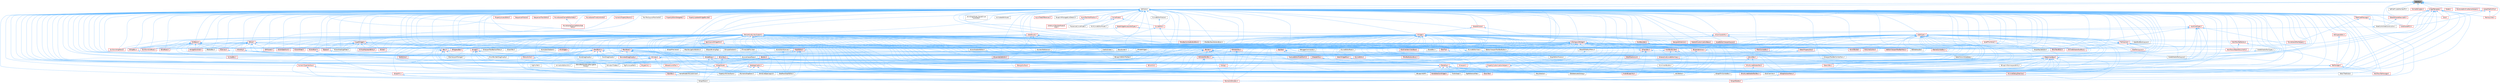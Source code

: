 digraph "Identity.h"
{
 // INTERACTIVE_SVG=YES
 // LATEX_PDF_SIZE
  bgcolor="transparent";
  edge [fontname=Helvetica,fontsize=10,labelfontname=Helvetica,labelfontsize=10];
  node [fontname=Helvetica,fontsize=10,shape=box,height=0.2,width=0.4];
  Node1 [id="Node000001",label="Identity.h",height=0.2,width=0.4,color="gray40", fillcolor="grey60", style="filled", fontcolor="black",tooltip=" "];
  Node1 -> Node2 [id="edge1_Node000001_Node000002",dir="back",color="steelblue1",style="solid",tooltip=" "];
  Node2 [id="Node000002",label="Attribute.h",height=0.2,width=0.4,color="grey40", fillcolor="white", style="filled",URL="$d4/d08/Attribute_8h.html",tooltip=" "];
  Node2 -> Node3 [id="edge2_Node000002_Node000003",dir="back",color="steelblue1",style="solid",tooltip=" "];
  Node3 [id="Node000003",label="AnimGraphNode_BoneDriven\lController.h",height=0.2,width=0.4,color="grey40", fillcolor="white", style="filled",URL="$df/df3/AnimGraphNode__BoneDrivenController_8h.html",tooltip=" "];
  Node2 -> Node4 [id="edge3_Node000002_Node000004",dir="back",color="steelblue1",style="solid",tooltip=" "];
  Node4 [id="Node000004",label="AnimatedAttribute.h",height=0.2,width=0.4,color="grey40", fillcolor="white", style="filled",URL="$dd/df4/AnimatedAttribute_8h.html",tooltip=" "];
  Node2 -> Node5 [id="edge4_Node000002_Node000005",dir="back",color="steelblue1",style="solid",tooltip=" "];
  Node5 [id="Node000005",label="AssetEditorViewportLayout.h",height=0.2,width=0.4,color="red", fillcolor="#FFF0F0", style="filled",URL="$df/d46/AssetEditorViewportLayout_8h.html",tooltip=" "];
  Node2 -> Node13 [id="edge5_Node000002_Node000013",dir="back",color="steelblue1",style="solid",tooltip=" "];
  Node13 [id="Node000013",label="AssetThumbnail.h",height=0.2,width=0.4,color="red", fillcolor="#FFF0F0", style="filled",URL="$d7/d61/AssetThumbnail_8h.html",tooltip=" "];
  Node13 -> Node22 [id="edge6_Node000013_Node000022",dir="back",color="steelblue1",style="solid",tooltip=" "];
  Node22 [id="Node000022",label="SDeleteAssetsDialog.h",height=0.2,width=0.4,color="grey40", fillcolor="white", style="filled",URL="$d7/d0d/SDeleteAssetsDialog_8h.html",tooltip=" "];
  Node2 -> Node24 [id="edge7_Node000002_Node000024",dir="back",color="steelblue1",style="solid",tooltip=" "];
  Node24 [id="Node000024",label="AsyncTaskNotification.h",height=0.2,width=0.4,color="red", fillcolor="#FFF0F0", style="filled",URL="$df/d7a/AsyncTaskNotification_8h.html",tooltip=" "];
  Node24 -> Node25 [id="edge8_Node000024_Node000025",dir="back",color="steelblue1",style="solid",tooltip=" "];
  Node25 [id="Node000025",label="CoreAsyncTaskNotification\lImpl.h",height=0.2,width=0.4,color="red", fillcolor="#FFF0F0", style="filled",URL="$dd/d5a/CoreAsyncTaskNotificationImpl_8h.html",tooltip=" "];
  Node2 -> Node35 [id="edge9_Node000002_Node000035",dir="back",color="steelblue1",style="solid",tooltip=" "];
  Node35 [id="Node000035",label="AsyncTreeDifferences.h",height=0.2,width=0.4,color="red", fillcolor="#FFF0F0", style="filled",URL="$dd/d63/AsyncTreeDifferences_8h.html",tooltip=" "];
  Node2 -> Node39 [id="edge10_Node000002_Node000039",dir="back",color="steelblue1",style="solid",tooltip=" "];
  Node39 [id="Node000039",label="BlueprintManagedListDetails.h",height=0.2,width=0.4,color="grey40", fillcolor="white", style="filled",URL="$da/d22/BlueprintManagedListDetails_8h.html",tooltip=" "];
  Node2 -> Node40 [id="edge11_Node000002_Node000040",dir="back",color="steelblue1",style="solid",tooltip=" "];
  Node40 [id="Node000040",label="Core.h",height=0.2,width=0.4,color="red", fillcolor="#FFF0F0", style="filled",URL="$d6/dd7/Core_8h.html",tooltip=" "];
  Node2 -> Node25 [id="edge12_Node000002_Node000025",dir="back",color="steelblue1",style="solid",tooltip=" "];
  Node2 -> Node47 [id="edge13_Node000002_Node000047",dir="back",color="steelblue1",style="solid",tooltip=" "];
  Node47 [id="Node000047",label="CoreSharedPCH.h",height=0.2,width=0.4,color="red", fillcolor="#FFF0F0", style="filled",URL="$d8/de5/CoreSharedPCH_8h.html",tooltip=" "];
  Node2 -> Node51 [id="edge14_Node000002_Node000051",dir="back",color="steelblue1",style="solid",tooltip=" "];
  Node51 [id="Node000051",label="CurveEditor.h",height=0.2,width=0.4,color="red", fillcolor="#FFF0F0", style="filled",URL="$d1/d27/CurveEditor_8h.html",tooltip=" "];
  Node51 -> Node60 [id="edge15_Node000051_Node000060",dir="back",color="steelblue1",style="solid",tooltip=" "];
  Node60 [id="Node000060",label="SCurveEditorPanel.h",height=0.2,width=0.4,color="grey40", fillcolor="white", style="filled",URL="$db/d60/SCurveEditorPanel_8h.html",tooltip=" "];
  Node51 -> Node67 [id="edge16_Node000051_Node000067",dir="back",color="steelblue1",style="solid",tooltip=" "];
  Node67 [id="Node000067",label="SCurveViewerPanel.h",height=0.2,width=0.4,color="grey40", fillcolor="white", style="filled",URL="$de/d3b/SCurveViewerPanel_8h.html",tooltip=" "];
  Node2 -> Node68 [id="edge17_Node000002_Node000068",dir="back",color="steelblue1",style="solid",tooltip=" "];
  Node68 [id="Node000068",label="CurveModel.h",height=0.2,width=0.4,color="red", fillcolor="#FFF0F0", style="filled",URL="$de/d1c/CurveModel_8h.html",tooltip=" "];
  Node68 -> Node51 [id="edge18_Node000068_Node000051",dir="back",color="steelblue1",style="solid",tooltip=" "];
  Node68 -> Node80 [id="edge19_Node000068_Node000080",dir="back",color="steelblue1",style="solid",tooltip=" "];
  Node80 [id="Node000080",label="PiecewiseCurveModel.h",height=0.2,width=0.4,color="grey40", fillcolor="white", style="filled",URL="$dc/dc4/PiecewiseCurveModel_8h.html",tooltip=" "];
  Node68 -> Node81 [id="edge20_Node000068_Node000081",dir="back",color="steelblue1",style="solid",tooltip=" "];
  Node81 [id="Node000081",label="RichCurveEditorModel.h",height=0.2,width=0.4,color="grey40", fillcolor="white", style="filled",URL="$d9/d48/RichCurveEditorModel_8h.html",tooltip=" "];
  Node2 -> Node83 [id="edge21_Node000002_Node000083",dir="back",color="steelblue1",style="solid",tooltip=" "];
  Node83 [id="Node000083",label="DeclarativeSyntaxSupport.h",height=0.2,width=0.4,color="red", fillcolor="#FFF0F0", style="filled",URL="$d9/d96/DeclarativeSyntaxSupport_8h.html",tooltip=" "];
  Node83 -> Node84 [id="edge22_Node000083_Node000084",dir="back",color="steelblue1",style="solid",tooltip=" "];
  Node84 [id="Node000084",label="AboutScreen.h",height=0.2,width=0.4,color="grey40", fillcolor="white", style="filled",URL="$d0/d33/AboutScreen_8h.html",tooltip=" "];
  Node83 -> Node85 [id="edge23_Node000083_Node000085",dir="back",color="steelblue1",style="solid",tooltip=" "];
  Node85 [id="Node000085",label="AnimationEditorUtils.h",height=0.2,width=0.4,color="grey40", fillcolor="white", style="filled",URL="$df/d23/AnimationEditorUtils_8h.html",tooltip=" "];
  Node83 -> Node86 [id="edge24_Node000083_Node000086",dir="back",color="steelblue1",style="solid",tooltip=" "];
  Node86 [id="Node000086",label="BasicLayoutWidgetSlot.h",height=0.2,width=0.4,color="red", fillcolor="#FFF0F0", style="filled",URL="$d4/d34/BasicLayoutWidgetSlot_8h.html",tooltip=" "];
  Node86 -> Node362 [id="edge25_Node000086_Node000362",dir="back",color="steelblue1",style="solid",tooltip=" "];
  Node362 [id="Node000362",label="SBoxPanel.h",height=0.2,width=0.4,color="red", fillcolor="#FFF0F0", style="filled",URL="$d8/de6/SBoxPanel_8h.html",tooltip=" "];
  Node362 -> Node363 [id="edge26_Node000362_Node000363",dir="back",color="steelblue1",style="solid",tooltip=" "];
  Node363 [id="Node000363",label="BoneDragDropOp.h",height=0.2,width=0.4,color="grey40", fillcolor="white", style="filled",URL="$d9/dba/BoneDragDropOp_8h.html",tooltip=" "];
  Node362 -> Node364 [id="edge27_Node000362_Node000364",dir="back",color="steelblue1",style="solid",tooltip=" "];
  Node364 [id="Node000364",label="ClassDragDropOp.h",height=0.2,width=0.4,color="grey40", fillcolor="white", style="filled",URL="$d5/d37/ClassDragDropOp_8h.html",tooltip=" "];
  Node362 -> Node368 [id="edge28_Node000362_Node000368",dir="back",color="steelblue1",style="solid",tooltip=" "];
  Node368 [id="Node000368",label="DecoratedDragDropOp.h",height=0.2,width=0.4,color="red", fillcolor="#FFF0F0", style="filled",URL="$d6/d6a/DecoratedDragDropOp_8h.html",tooltip=" "];
  Node362 -> Node163 [id="edge29_Node000362_Node000163",dir="back",color="steelblue1",style="solid",tooltip=" "];
  Node163 [id="Node000163",label="GameModeInfoCustomizer.h",height=0.2,width=0.4,color="grey40", fillcolor="white", style="filled",URL="$d5/df3/GameModeInfoCustomizer_8h.html",tooltip=" "];
  Node362 -> Node385 [id="edge30_Node000362_Node000385",dir="back",color="steelblue1",style="solid",tooltip=" "];
  Node385 [id="Node000385",label="PropertyCustomizationHelpers.h",height=0.2,width=0.4,color="red", fillcolor="#FFF0F0", style="filled",URL="$d7/dd0/PropertyCustomizationHelpers_8h.html",tooltip=" "];
  Node385 -> Node15 [id="edge31_Node000385_Node000015",dir="back",color="steelblue1",style="solid",tooltip=" "];
  Node15 [id="Node000015",label="DetailTreeNode.h",height=0.2,width=0.4,color="grey40", fillcolor="white", style="filled",URL="$d8/d32/DetailTreeNode_8h.html",tooltip=" "];
  Node385 -> Node163 [id="edge32_Node000385_Node000163",dir="back",color="steelblue1",style="solid",tooltip=" "];
  Node362 -> Node388 [id="edge33_Node000362_Node000388",dir="back",color="steelblue1",style="solid",tooltip=" "];
  Node388 [id="Node000388",label="SBreadcrumbTrail.h",height=0.2,width=0.4,color="red", fillcolor="#FFF0F0", style="filled",URL="$d4/de2/SBreadcrumbTrail_8h.html",tooltip=" "];
  Node362 -> Node212 [id="edge34_Node000362_Node000212",dir="back",color="steelblue1",style="solid",tooltip=" "];
  Node212 [id="Node000212",label="SGridLineSpacingList.h",height=0.2,width=0.4,color="grey40", fillcolor="white", style="filled",URL="$db/d48/SGridLineSpacingList_8h.html",tooltip=" "];
  Node362 -> Node219 [id="edge35_Node000362_Node000219",dir="back",color="steelblue1",style="solid",tooltip=" "];
  Node219 [id="Node000219",label="SNumericDropDown.h",height=0.2,width=0.4,color="grey40", fillcolor="white", style="filled",URL="$d3/d12/SNumericDropDown_8h.html",tooltip=" "];
  Node362 -> Node396 [id="edge36_Node000362_Node000396",dir="back",color="steelblue1",style="solid",tooltip=" "];
  Node396 [id="Node000396",label="SNumericEntryBox.h",height=0.2,width=0.4,color="red", fillcolor="#FFF0F0", style="filled",URL="$d8/d1a/SNumericEntryBox_8h.html",tooltip=" "];
  Node362 -> Node252 [id="edge37_Node000362_Node000252",dir="back",color="steelblue1",style="solid",tooltip=" "];
  Node252 [id="Node000252",label="SSCSEditor.h",height=0.2,width=0.4,color="grey40", fillcolor="white", style="filled",URL="$d0/d2e/SSCSEditor_8h.html",tooltip=" "];
  Node362 -> Node407 [id="edge38_Node000362_Node000407",dir="back",color="steelblue1",style="solid",tooltip=" "];
  Node407 [id="Node000407",label="SSpinBox.h",height=0.2,width=0.4,color="red", fillcolor="#FFF0F0", style="filled",URL="$d5/da5/SSpinBox_8h.html",tooltip=" "];
  Node407 -> Node396 [id="edge39_Node000407_Node000396",dir="back",color="steelblue1",style="solid",tooltip=" "];
  Node362 -> Node235 [id="edge40_Node000362_Node000235",dir="back",color="steelblue1",style="solid",tooltip=" "];
  Node235 [id="Node000235",label="STableRow.h",height=0.2,width=0.4,color="red", fillcolor="#FFF0F0", style="filled",URL="$d8/d43/STableRow_8h.html",tooltip=" "];
  Node235 -> Node236 [id="edge41_Node000235_Node000236",dir="back",color="steelblue1",style="solid",tooltip=" "];
  Node236 [id="Node000236",label="BoneSelectionWidget.h",height=0.2,width=0.4,color="red", fillcolor="#FFF0F0", style="filled",URL="$d4/dd3/BoneSelectionWidget_8h.html",tooltip=" "];
  Node235 -> Node242 [id="edge42_Node000235_Node000242",dir="back",color="steelblue1",style="solid",tooltip=" "];
  Node242 [id="Node000242",label="DlgReferenceTree.h",height=0.2,width=0.4,color="grey40", fillcolor="white", style="filled",URL="$db/dd3/DlgReferenceTree_8h.html",tooltip=" "];
  Node235 -> Node243 [id="edge43_Node000235_Node000243",dir="back",color="steelblue1",style="solid",tooltip=" "];
  Node243 [id="Node000243",label="FindInBlueprints.h",height=0.2,width=0.4,color="red", fillcolor="#FFF0F0", style="filled",URL="$d0/d27/FindInBlueprints_8h.html",tooltip=" "];
  Node235 -> Node258 [id="edge44_Node000235_Node000258",dir="back",color="steelblue1",style="solid",tooltip=" "];
  Node258 [id="Node000258",label="FindInGraph.h",height=0.2,width=0.4,color="grey40", fillcolor="white", style="filled",URL="$de/d36/FindInGraph_8h.html",tooltip=" "];
  Node235 -> Node315 [id="edge45_Node000235_Node000315",dir="back",color="steelblue1",style="solid",tooltip=" "];
  Node315 [id="Node000315",label="PropertyInfoViewStyle.h",height=0.2,width=0.4,color="grey40", fillcolor="white", style="filled",URL="$d0/da8/PropertyInfoViewStyle_8h.html",tooltip=" "];
  Node235 -> Node318 [id="edge46_Node000235_Node000318",dir="back",color="steelblue1",style="solid",tooltip=" "];
  Node318 [id="Node000318",label="SBlueprintDiff.h",height=0.2,width=0.4,color="grey40", fillcolor="white", style="filled",URL="$de/d6d/SBlueprintDiff_8h.html",tooltip=" "];
  Node235 -> Node22 [id="edge47_Node000235_Node000022",dir="back",color="steelblue1",style="solid",tooltip=" "];
  Node235 -> Node321 [id="edge48_Node000235_Node000321",dir="back",color="steelblue1",style="solid",tooltip=" "];
  Node321 [id="Node000321",label="SGraphActionMenu.h",height=0.2,width=0.4,color="red", fillcolor="#FFF0F0", style="filled",URL="$d0/d9a/SGraphActionMenu_8h.html",tooltip=" "];
  Node321 -> Node324 [id="edge49_Node000321_Node000324",dir="back",color="steelblue1",style="solid",tooltip=" "];
  Node324 [id="Node000324",label="SGraphPalette.h",height=0.2,width=0.4,color="red", fillcolor="#FFF0F0", style="filled",URL="$d5/dd1/SGraphPalette_8h.html",tooltip=" "];
  Node235 -> Node328 [id="edge50_Node000235_Node000328",dir="back",color="steelblue1",style="solid",tooltip=" "];
  Node328 [id="Node000328",label="SGraphPinComboBox.h",height=0.2,width=0.4,color="grey40", fillcolor="white", style="filled",URL="$dc/d3f/SGraphPinComboBox_8h.html",tooltip=" "];
  Node235 -> Node329 [id="edge51_Node000235_Node000329",dir="back",color="steelblue1",style="solid",tooltip=" "];
  Node329 [id="Node000329",label="SKeySelector.h",height=0.2,width=0.4,color="grey40", fillcolor="white", style="filled",URL="$de/d62/SKeySelector_8h.html",tooltip=" "];
  Node235 -> Node330 [id="edge52_Node000235_Node000330",dir="back",color="steelblue1",style="solid",tooltip=" "];
  Node330 [id="Node000330",label="SKismetDebugTreeView.h",height=0.2,width=0.4,color="red", fillcolor="#FFF0F0", style="filled",URL="$dc/df5/SKismetDebugTreeView_8h.html",tooltip=" "];
  Node235 -> Node308 [id="edge53_Node000235_Node000308",dir="back",color="steelblue1",style="solid",tooltip=" "];
  Node308 [id="Node000308",label="SOutlinerView.h",height=0.2,width=0.4,color="grey40", fillcolor="white", style="filled",URL="$d5/de1/SOutlinerView_8h.html",tooltip=" "];
  Node235 -> Node252 [id="edge54_Node000235_Node000252",dir="back",color="steelblue1",style="solid",tooltip=" "];
  Node362 -> Node409 [id="edge55_Node000362_Node000409",dir="back",color="steelblue1",style="solid",tooltip=" "];
  Node409 [id="Node000409",label="STableViewBase.h",height=0.2,width=0.4,color="red", fillcolor="#FFF0F0", style="filled",URL="$da/d88/STableViewBase_8h.html",tooltip=" "];
  Node409 -> Node236 [id="edge56_Node000409_Node000236",dir="back",color="steelblue1",style="solid",tooltip=" "];
  Node409 -> Node242 [id="edge57_Node000409_Node000242",dir="back",color="steelblue1",style="solid",tooltip=" "];
  Node409 -> Node243 [id="edge58_Node000409_Node000243",dir="back",color="steelblue1",style="solid",tooltip=" "];
  Node409 -> Node258 [id="edge59_Node000409_Node000258",dir="back",color="steelblue1",style="solid",tooltip=" "];
  Node409 -> Node318 [id="edge60_Node000409_Node000318",dir="back",color="steelblue1",style="solid",tooltip=" "];
  Node409 -> Node346 [id="edge61_Node000409_Node000346",dir="back",color="steelblue1",style="solid",tooltip=" "];
  Node346 [id="Node000346",label="SBlueprintNamespaceEntry.h",height=0.2,width=0.4,color="grey40", fillcolor="white", style="filled",URL="$d4/d22/SBlueprintNamespaceEntry_8h.html",tooltip=" "];
  Node409 -> Node22 [id="edge62_Node000409_Node000022",dir="back",color="steelblue1",style="solid",tooltip=" "];
  Node409 -> Node321 [id="edge63_Node000409_Node000321",dir="back",color="steelblue1",style="solid",tooltip=" "];
  Node409 -> Node328 [id="edge64_Node000409_Node000328",dir="back",color="steelblue1",style="solid",tooltip=" "];
  Node409 -> Node329 [id="edge65_Node000409_Node000329",dir="back",color="steelblue1",style="solid",tooltip=" "];
  Node409 -> Node330 [id="edge66_Node000409_Node000330",dir="back",color="steelblue1",style="solid",tooltip=" "];
  Node409 -> Node308 [id="edge67_Node000409_Node000308",dir="back",color="steelblue1",style="solid",tooltip=" "];
  Node409 -> Node252 [id="edge68_Node000409_Node000252",dir="back",color="steelblue1",style="solid",tooltip=" "];
  Node409 -> Node235 [id="edge69_Node000409_Node000235",dir="back",color="steelblue1",style="solid",tooltip=" "];
  Node362 -> Node411 [id="edge70_Node000362_Node000411",dir="back",color="steelblue1",style="solid",tooltip=" "];
  Node411 [id="Node000411",label="SWindow.h",height=0.2,width=0.4,color="red", fillcolor="#FFF0F0", style="filled",URL="$d2/d6d/SWindow_8h.html",tooltip=" "];
  Node411 -> Node85 [id="edge71_Node000411_Node000085",dir="back",color="steelblue1",style="solid",tooltip=" "];
  Node411 -> Node412 [id="edge72_Node000411_Node000412",dir="back",color="steelblue1",style="solid",tooltip=" "];
  Node412 [id="Node000412",label="Dialogs.h",height=0.2,width=0.4,color="red", fillcolor="#FFF0F0", style="filled",URL="$d2/d5c/Dialogs_8h.html",tooltip=" "];
  Node411 -> Node415 [id="edge73_Node000411_Node000415",dir="back",color="steelblue1",style="solid",tooltip=" "];
  Node415 [id="Node000415",label="DlgPickAssetPath.h",height=0.2,width=0.4,color="grey40", fillcolor="white", style="filled",URL="$db/d31/DlgPickAssetPath_8h.html",tooltip=" "];
  Node411 -> Node416 [id="edge74_Node000411_Node000416",dir="back",color="steelblue1",style="solid",tooltip=" "];
  Node416 [id="Node000416",label="DlgPickPath.h",height=0.2,width=0.4,color="grey40", fillcolor="white", style="filled",URL="$d9/d16/DlgPickPath_8h.html",tooltip=" "];
  Node411 -> Node318 [id="edge75_Node000411_Node000318",dir="back",color="steelblue1",style="solid",tooltip=" "];
  Node411 -> Node679 [id="edge76_Node000411_Node000679",dir="back",color="steelblue1",style="solid",tooltip=" "];
  Node679 [id="Node000679",label="SViewport.h",height=0.2,width=0.4,color="red", fillcolor="#FFF0F0", style="filled",URL="$d8/db1/SViewport_8h.html",tooltip=" "];
  Node411 -> Node361 [id="edge77_Node000411_Node000361",dir="back",color="steelblue1",style="solid",tooltip=" "];
  Node361 [id="Node000361",label="SWindowTitleBar.h",height=0.2,width=0.4,color="grey40", fillcolor="white", style="filled",URL="$d0/dce/SWindowTitleBar_8h.html",tooltip=" "];
  Node411 -> Node682 [id="edge78_Node000411_Node000682",dir="back",color="steelblue1",style="solid",tooltip=" "];
  Node682 [id="Node000682",label="SWorldPartitionBuildNavigation\lDialog.h",height=0.2,width=0.4,color="grey40", fillcolor="white", style="filled",URL="$d0/d61/SWorldPartitionBuildNavigationDialog_8h.html",tooltip=" "];
  Node411 -> Node624 [id="edge79_Node000411_Node000624",dir="back",color="steelblue1",style="solid",tooltip=" "];
  Node624 [id="Node000624",label="SlateApplication.h",height=0.2,width=0.4,color="red", fillcolor="#FFF0F0", style="filled",URL="$db/d28/SlateApplication_8h.html",tooltip=" "];
  Node624 -> Node315 [id="edge80_Node000624_Node000315",dir="back",color="steelblue1",style="solid",tooltip=" "];
  Node624 -> Node212 [id="edge81_Node000624_Node000212",dir="back",color="steelblue1",style="solid",tooltip=" "];
  Node624 -> Node219 [id="edge82_Node000624_Node000219",dir="back",color="steelblue1",style="solid",tooltip=" "];
  Node624 -> Node407 [id="edge83_Node000624_Node000407",dir="back",color="steelblue1",style="solid",tooltip=" "];
  Node411 -> Node684 [id="edge84_Node000411_Node000684",dir="back",color="steelblue1",style="solid",tooltip=" "];
  Node684 [id="Node000684",label="TabManager.h",height=0.2,width=0.4,color="red", fillcolor="#FFF0F0", style="filled",URL="$db/d9a/TabManager_8h.html",tooltip=" "];
  Node684 -> Node697 [id="edge85_Node000684_Node000697",dir="back",color="steelblue1",style="solid",tooltip=" "];
  Node697 [id="Node000697",label="SDockTab.h",height=0.2,width=0.4,color="red", fillcolor="#FFF0F0", style="filled",URL="$d2/d6f/SDockTab_8h.html",tooltip=" "];
  Node684 -> Node599 [id="edge86_Node000684_Node000599",dir="back",color="steelblue1",style="solid",tooltip=" "];
  Node599 [id="Node000599",label="WorkflowTabManager.h",height=0.2,width=0.4,color="red", fillcolor="#FFF0F0", style="filled",URL="$d7/d36/WorkflowTabManager_8h.html",tooltip=" "];
  Node362 -> Node361 [id="edge87_Node000362_Node000361",dir="back",color="steelblue1",style="solid",tooltip=" "];
  Node86 -> Node90 [id="edge88_Node000086_Node000090",dir="back",color="steelblue1",style="solid",tooltip=" "];
  Node90 [id="Node000090",label="SNodePanel.h",height=0.2,width=0.4,color="red", fillcolor="#FFF0F0", style="filled",URL="$da/db1/SNodePanel_8h.html",tooltip=" "];
  Node90 -> Node97 [id="edge89_Node000090_Node000097",dir="back",color="steelblue1",style="solid",tooltip=" "];
  Node97 [id="Node000097",label="SCommentBubble.h",height=0.2,width=0.4,color="grey40", fillcolor="white", style="filled",URL="$d9/d84/SCommentBubble_8h.html",tooltip=" "];
  Node90 -> Node98 [id="edge90_Node000090_Node000098",dir="back",color="steelblue1",style="solid",tooltip=" "];
  Node98 [id="Node000098",label="SDesignSurface.h",height=0.2,width=0.4,color="red", fillcolor="#FFF0F0", style="filled",URL="$d0/d2a/SDesignSurface_8h.html",tooltip=" "];
  Node90 -> Node100 [id="edge91_Node000090_Node000100",dir="back",color="steelblue1",style="solid",tooltip=" "];
  Node100 [id="Node000100",label="SGraphNode.h",height=0.2,width=0.4,color="red", fillcolor="#FFF0F0", style="filled",URL="$d2/d30/SGraphNode_8h.html",tooltip=" "];
  Node100 -> Node101 [id="edge92_Node000100_Node000101",dir="back",color="steelblue1",style="solid",tooltip=" "];
  Node101 [id="Node000101",label="DataflowGraphEditor.h",height=0.2,width=0.4,color="grey40", fillcolor="white", style="filled",URL="$d4/dfa/DataflowGraphEditor_8h.html",tooltip=" "];
  Node100 -> Node118 [id="edge93_Node000100_Node000118",dir="back",color="steelblue1",style="solid",tooltip=" "];
  Node118 [id="Node000118",label="SGraphPanel.h",height=0.2,width=0.4,color="grey40", fillcolor="white", style="filled",URL="$d2/dcf/SGraphPanel_8h.html",tooltip=" "];
  Node100 -> Node119 [id="edge94_Node000100_Node000119",dir="back",color="steelblue1",style="solid",tooltip=" "];
  Node119 [id="Node000119",label="SGraphPin.h",height=0.2,width=0.4,color="red", fillcolor="#FFF0F0", style="filled",URL="$d1/dd1/SGraphPin_8h.html",tooltip=" "];
  Node119 -> Node118 [id="edge95_Node000119_Node000118",dir="back",color="steelblue1",style="solid",tooltip=" "];
  Node90 -> Node118 [id="edge96_Node000090_Node000118",dir="back",color="steelblue1",style="solid",tooltip=" "];
  Node83 -> Node363 [id="edge97_Node000083_Node000363",dir="back",color="steelblue1",style="solid",tooltip=" "];
  Node83 -> Node236 [id="edge98_Node000083_Node000236",dir="back",color="steelblue1",style="solid",tooltip=" "];
  Node83 -> Node162 [id="edge99_Node000083_Node000162",dir="back",color="steelblue1",style="solid",tooltip=" "];
  Node162 [id="Node000162",label="BrushBuilderDragDropOp.h",height=0.2,width=0.4,color="grey40", fillcolor="white", style="filled",URL="$d9/d56/BrushBuilderDragDropOp_8h.html",tooltip=" "];
  Node83 -> Node364 [id="edge100_Node000083_Node000364",dir="back",color="steelblue1",style="solid",tooltip=" "];
  Node83 -> Node718 [id="edge101_Node000083_Node000718",dir="back",color="steelblue1",style="solid",tooltip=" "];
  Node718 [id="Node000718",label="CreditsScreen.h",height=0.2,width=0.4,color="grey40", fillcolor="white", style="filled",URL="$d7/db9/CreditsScreen_8h.html",tooltip=" "];
  Node83 -> Node101 [id="edge102_Node000083_Node000101",dir="back",color="steelblue1",style="solid",tooltip=" "];
  Node83 -> Node720 [id="edge103_Node000083_Node000720",dir="back",color="steelblue1",style="solid",tooltip=" "];
  Node720 [id="Node000720",label="DebuggerCommands.h",height=0.2,width=0.4,color="grey40", fillcolor="white", style="filled",URL="$dc/da1/DebuggerCommands_8h.html",tooltip=" "];
  Node83 -> Node368 [id="edge104_Node000083_Node000368",dir="back",color="steelblue1",style="solid",tooltip=" "];
  Node83 -> Node645 [id="edge105_Node000083_Node000645",dir="back",color="steelblue1",style="solid",tooltip=" "];
  Node645 [id="Node000645",label="DetailWidgetRow.h",height=0.2,width=0.4,color="red", fillcolor="#FFF0F0", style="filled",URL="$d4/d4d/DetailWidgetRow_8h.html",tooltip=" "];
  Node645 -> Node385 [id="edge106_Node000645_Node000385",dir="back",color="steelblue1",style="solid",tooltip=" "];
  Node83 -> Node412 [id="edge107_Node000083_Node000412",dir="back",color="steelblue1",style="solid",tooltip=" "];
  Node83 -> Node415 [id="edge108_Node000083_Node000415",dir="back",color="steelblue1",style="solid",tooltip=" "];
  Node83 -> Node416 [id="edge109_Node000083_Node000416",dir="back",color="steelblue1",style="solid",tooltip=" "];
  Node83 -> Node242 [id="edge110_Node000083_Node000242",dir="back",color="steelblue1",style="solid",tooltip=" "];
  Node83 -> Node243 [id="edge111_Node000083_Node000243",dir="back",color="steelblue1",style="solid",tooltip=" "];
  Node83 -> Node258 [id="edge112_Node000083_Node000258",dir="back",color="steelblue1",style="solid",tooltip=" "];
  Node83 -> Node604 [id="edge113_Node000083_Node000604",dir="back",color="steelblue1",style="solid",tooltip=" "];
  Node604 [id="Node000604",label="FractureEditorModeToolkit.h",height=0.2,width=0.4,color="red", fillcolor="#FFF0F0", style="filled",URL="$da/d01/FractureEditorModeToolkit_8h.html",tooltip=" "];
  Node83 -> Node163 [id="edge114_Node000083_Node000163",dir="back",color="steelblue1",style="solid",tooltip=" "];
  Node83 -> Node721 [id="edge115_Node000083_Node000721",dir="back",color="steelblue1",style="solid",tooltip=" "];
  Node721 [id="Node000721",label="GraphEditor.h",height=0.2,width=0.4,color="red", fillcolor="#FFF0F0", style="filled",URL="$dc/dc5/GraphEditor_8h.html",tooltip=" "];
  Node721 -> Node101 [id="edge116_Node000721_Node000101",dir="back",color="steelblue1",style="solid",tooltip=" "];
  Node721 -> Node722 [id="edge117_Node000721_Node000722",dir="back",color="steelblue1",style="solid",tooltip=" "];
  Node722 [id="Node000722",label="GraphEditorModule.h",height=0.2,width=0.4,color="grey40", fillcolor="white", style="filled",URL="$dc/db9/GraphEditorModule_8h.html",tooltip=" "];
  Node721 -> Node318 [id="edge118_Node000721_Node000318",dir="back",color="steelblue1",style="solid",tooltip=" "];
  Node721 -> Node100 [id="edge119_Node000721_Node000100",dir="back",color="steelblue1",style="solid",tooltip=" "];
  Node721 -> Node118 [id="edge120_Node000721_Node000118",dir="back",color="steelblue1",style="solid",tooltip=" "];
  Node721 -> Node90 [id="edge121_Node000721_Node000090",dir="back",color="steelblue1",style="solid",tooltip=" "];
  Node83 -> Node385 [id="edge122_Node000083_Node000385",dir="back",color="steelblue1",style="solid",tooltip=" "];
  Node83 -> Node315 [id="edge123_Node000083_Node000315",dir="back",color="steelblue1",style="solid",tooltip=" "];
  Node83 -> Node318 [id="edge124_Node000083_Node000318",dir="back",color="steelblue1",style="solid",tooltip=" "];
  Node83 -> Node346 [id="edge125_Node000083_Node000346",dir="back",color="steelblue1",style="solid",tooltip=" "];
  Node83 -> Node744 [id="edge126_Node000083_Node000744",dir="back",color="steelblue1",style="solid",tooltip=" "];
  Node744 [id="Node000744",label="SBorder.h",height=0.2,width=0.4,color="red", fillcolor="#FFF0F0", style="filled",URL="$d2/d10/SBorder_8h.html",tooltip=" "];
  Node744 -> Node363 [id="edge127_Node000744_Node000363",dir="back",color="steelblue1",style="solid",tooltip=" "];
  Node744 -> Node162 [id="edge128_Node000744_Node000162",dir="back",color="steelblue1",style="solid",tooltip=" "];
  Node744 -> Node364 [id="edge129_Node000744_Node000364",dir="back",color="steelblue1",style="solid",tooltip=" "];
  Node744 -> Node368 [id="edge130_Node000744_Node000368",dir="back",color="steelblue1",style="solid",tooltip=" "];
  Node744 -> Node412 [id="edge131_Node000744_Node000412",dir="back",color="steelblue1",style="solid",tooltip=" "];
  Node744 -> Node746 [id="edge132_Node000744_Node000746",dir="back",color="steelblue1",style="solid",tooltip=" "];
  Node746 [id="Node000746",label="SButton.h",height=0.2,width=0.4,color="red", fillcolor="#FFF0F0", style="filled",URL="$d4/d2a/SButton_8h.html",tooltip=" "];
  Node746 -> Node315 [id="edge133_Node000746_Node000315",dir="back",color="steelblue1",style="solid",tooltip=" "];
  Node746 -> Node388 [id="edge134_Node000746_Node000388",dir="back",color="steelblue1",style="solid",tooltip=" "];
  Node746 -> Node747 [id="edge135_Node000746_Node000747",dir="back",color="steelblue1",style="solid",tooltip=" "];
  Node747 [id="Node000747",label="SHyperlink.h",height=0.2,width=0.4,color="red", fillcolor="#FFF0F0", style="filled",URL="$d3/d8c/SHyperlink_8h.html",tooltip=" "];
  Node746 -> Node329 [id="edge136_Node000746_Node000329",dir="back",color="steelblue1",style="solid",tooltip=" "];
  Node746 -> Node361 [id="edge137_Node000746_Node000361",dir="back",color="steelblue1",style="solid",tooltip=" "];
  Node744 -> Node697 [id="edge138_Node000744_Node000697",dir="back",color="steelblue1",style="solid",tooltip=" "];
  Node744 -> Node749 [id="edge139_Node000744_Node000749",dir="back",color="steelblue1",style="solid",tooltip=" "];
  Node749 [id="Node000749",label="SEditableTextBox.h",height=0.2,width=0.4,color="red", fillcolor="#FFF0F0", style="filled",URL="$df/dd0/SEditableTextBox_8h.html",tooltip=" "];
  Node749 -> Node212 [id="edge140_Node000749_Node000212",dir="back",color="steelblue1",style="solid",tooltip=" "];
  Node749 -> Node219 [id="edge141_Node000749_Node000219",dir="back",color="steelblue1",style="solid",tooltip=" "];
  Node749 -> Node750 [id="edge142_Node000749_Node000750",dir="back",color="steelblue1",style="solid",tooltip=" "];
  Node750 [id="Node000750",label="SSearchBox.h",height=0.2,width=0.4,color="red", fillcolor="#FFF0F0", style="filled",URL="$df/d3f/SSearchBox_8h.html",tooltip=" "];
  Node744 -> Node751 [id="edge143_Node000744_Node000751",dir="back",color="steelblue1",style="solid",tooltip=" "];
  Node751 [id="Node000751",label="SErrorText.h",height=0.2,width=0.4,color="red", fillcolor="#FFF0F0", style="filled",URL="$d7/d9a/SErrorText_8h.html",tooltip=" "];
  Node751 -> Node752 [id="edge144_Node000751_Node000752",dir="back",color="steelblue1",style="solid",tooltip=" "];
  Node752 [id="Node000752",label="SErrorHint.h",height=0.2,width=0.4,color="red", fillcolor="#FFF0F0", style="filled",URL="$d9/d4d/SErrorHint_8h.html",tooltip=" "];
  Node751 -> Node100 [id="edge145_Node000751_Node000100",dir="back",color="steelblue1",style="solid",tooltip=" "];
  Node744 -> Node754 [id="edge146_Node000744_Node000754",dir="back",color="steelblue1",style="solid",tooltip=" "];
  Node754 [id="Node000754",label="SExpandableButton.h",height=0.2,width=0.4,color="red", fillcolor="#FFF0F0", style="filled",URL="$d5/df7/SExpandableButton_8h.html",tooltip=" "];
  Node744 -> Node119 [id="edge147_Node000744_Node000119",dir="back",color="steelblue1",style="solid",tooltip=" "];
  Node744 -> Node755 [id="edge148_Node000744_Node000755",dir="back",color="steelblue1",style="solid",tooltip=" "];
  Node755 [id="Node000755",label="SHeaderRow.h",height=0.2,width=0.4,color="red", fillcolor="#FFF0F0", style="filled",URL="$d4/d31/SHeaderRow_8h.html",tooltip=" "];
  Node755 -> Node235 [id="edge149_Node000755_Node000235",dir="back",color="steelblue1",style="solid",tooltip=" "];
  Node744 -> Node778 [id="edge150_Node000744_Node000778",dir="back",color="steelblue1",style="solid",tooltip=" "];
  Node778 [id="Node000778",label="SMultiLineEditableTextBox.h",height=0.2,width=0.4,color="red", fillcolor="#FFF0F0", style="filled",URL="$da/d53/SMultiLineEditableTextBox_8h.html",tooltip=" "];
  Node744 -> Node396 [id="edge151_Node000744_Node000396",dir="back",color="steelblue1",style="solid",tooltip=" "];
  Node744 -> Node780 [id="edge152_Node000744_Node000780",dir="back",color="steelblue1",style="solid",tooltip=" "];
  Node780 [id="Node000780",label="SScrollBar.h",height=0.2,width=0.4,color="red", fillcolor="#FFF0F0", style="filled",URL="$d4/dde/SScrollBar_8h.html",tooltip=" "];
  Node780 -> Node783 [id="edge153_Node000780_Node000783",dir="back",color="steelblue1",style="solid",tooltip=" "];
  Node783 [id="Node000783",label="SMultiLineEditableText.h",height=0.2,width=0.4,color="red", fillcolor="#FFF0F0", style="filled",URL="$d3/d39/SMultiLineEditableText_8h.html",tooltip=" "];
  Node783 -> Node778 [id="edge154_Node000783_Node000778",dir="back",color="steelblue1",style="solid",tooltip=" "];
  Node780 -> Node778 [id="edge155_Node000780_Node000778",dir="back",color="steelblue1",style="solid",tooltip=" "];
  Node744 -> Node235 [id="edge156_Node000744_Node000235",dir="back",color="steelblue1",style="solid",tooltip=" "];
  Node744 -> Node361 [id="edge157_Node000744_Node000361",dir="back",color="steelblue1",style="solid",tooltip=" "];
  Node83 -> Node161 [id="edge158_Node000083_Node000161",dir="back",color="steelblue1",style="solid",tooltip=" "];
  Node161 [id="Node000161",label="SBox.h",height=0.2,width=0.4,color="red", fillcolor="#FFF0F0", style="filled",URL="$dd/d43/SBox_8h.html",tooltip=" "];
  Node161 -> Node162 [id="edge159_Node000161_Node000162",dir="back",color="steelblue1",style="solid",tooltip=" "];
  Node161 -> Node163 [id="edge160_Node000161_Node000163",dir="back",color="steelblue1",style="solid",tooltip=" "];
  Node161 -> Node194 [id="edge161_Node000161_Node000194",dir="back",color="steelblue1",style="solid",tooltip=" "];
  Node194 [id="Node000194",label="SGameLayerManager.h",height=0.2,width=0.4,color="grey40", fillcolor="white", style="filled",URL="$da/d3a/SGameLayerManager_8h.html",tooltip=" "];
  Node161 -> Node195 [id="edge162_Node000161_Node000195",dir="back",color="steelblue1",style="solid",tooltip=" "];
  Node195 [id="Node000195",label="SLinkedBox.h",height=0.2,width=0.4,color="red", fillcolor="#FFF0F0", style="filled",URL="$d8/d89/SLinkedBox_8h.html",tooltip=" "];
  Node161 -> Node234 [id="edge163_Node000161_Node000234",dir="back",color="steelblue1",style="solid",tooltip=" "];
  Node234 [id="Node000234",label="SSafeZone.h",height=0.2,width=0.4,color="red", fillcolor="#FFF0F0", style="filled",URL="$df/de0/SSafeZone_8h.html",tooltip=" "];
  Node161 -> Node235 [id="edge164_Node000161_Node000235",dir="back",color="steelblue1",style="solid",tooltip=" "];
  Node161 -> Node361 [id="edge165_Node000161_Node000361",dir="back",color="steelblue1",style="solid",tooltip=" "];
  Node83 -> Node362 [id="edge166_Node000083_Node000362",dir="back",color="steelblue1",style="solid",tooltip=" "];
  Node83 -> Node388 [id="edge167_Node000083_Node000388",dir="back",color="steelblue1",style="solid",tooltip=" "];
  Node83 -> Node746 [id="edge168_Node000083_Node000746",dir="back",color="steelblue1",style="solid",tooltip=" "];
  Node83 -> Node707 [id="edge169_Node000083_Node000707",dir="back",color="steelblue1",style="solid",tooltip=" "];
  Node707 [id="Node000707",label="SCanvas.h",height=0.2,width=0.4,color="red", fillcolor="#FFF0F0", style="filled",URL="$d4/dfa/SCanvas_8h.html",tooltip=" "];
  Node707 -> Node194 [id="edge170_Node000707_Node000194",dir="back",color="steelblue1",style="solid",tooltip=" "];
  Node83 -> Node786 [id="edge171_Node000083_Node000786",dir="back",color="steelblue1",style="solid",tooltip=" "];
  Node786 [id="Node000786",label="SCheckBox.h",height=0.2,width=0.4,color="red", fillcolor="#FFF0F0", style="filled",URL="$d8/d16/SCheckBox_8h.html",tooltip=" "];
  Node786 -> Node101 [id="edge172_Node000786_Node000101",dir="back",color="steelblue1",style="solid",tooltip=" "];
  Node786 -> Node604 [id="edge173_Node000786_Node000604",dir="back",color="steelblue1",style="solid",tooltip=" "];
  Node786 -> Node788 [id="edge174_Node000786_Node000788",dir="back",color="steelblue1",style="solid",tooltip=" "];
  Node788 [id="Node000788",label="SNotificationList.h",height=0.2,width=0.4,color="red", fillcolor="#FFF0F0", style="filled",URL="$d7/d9f/SNotificationList_8h.html",tooltip=" "];
  Node786 -> Node396 [id="edge175_Node000786_Node000396",dir="back",color="steelblue1",style="solid",tooltip=" "];
  Node786 -> Node790 [id="edge176_Node000786_Node000790",dir="back",color="steelblue1",style="solid",tooltip=" "];
  Node790 [id="Node000790",label="SViewportToolBarComboMenu.h",height=0.2,width=0.4,color="grey40", fillcolor="white", style="filled",URL="$de/d6a/SViewportToolBarComboMenu_8h.html",tooltip=" "];
  Node83 -> Node864 [id="edge177_Node000083_Node000864",dir="back",color="steelblue1",style="solid",tooltip=" "];
  Node864 [id="Node000864",label="SColorBlock.h",height=0.2,width=0.4,color="red", fillcolor="#FFF0F0", style="filled",URL="$da/d3e/SColorBlock_8h.html",tooltip=" "];
  Node864 -> Node396 [id="edge178_Node000864_Node000396",dir="back",color="steelblue1",style="solid",tooltip=" "];
  Node83 -> Node865 [id="edge179_Node000083_Node000865",dir="back",color="steelblue1",style="solid",tooltip=" "];
  Node865 [id="Node000865",label="SColorGradientEditor.h",height=0.2,width=0.4,color="grey40", fillcolor="white", style="filled",URL="$d3/d99/SColorGradientEditor_8h.html",tooltip=" "];
  Node865 -> Node796 [id="edge180_Node000865_Node000796",dir="back",color="steelblue1",style="solid",tooltip=" "];
  Node796 [id="Node000796",label="SCurveEditor.h",height=0.2,width=0.4,color="red", fillcolor="#FFF0F0", style="filled",URL="$db/d9a/SCurveEditor_8h.html",tooltip=" "];
  Node83 -> Node866 [id="edge181_Node000083_Node000866",dir="back",color="steelblue1",style="solid",tooltip=" "];
  Node866 [id="Node000866",label="SColorGradingWheel.h",height=0.2,width=0.4,color="grey40", fillcolor="white", style="filled",URL="$da/d87/SColorGradingWheel_8h.html",tooltip=" "];
  Node83 -> Node867 [id="edge182_Node000083_Node000867",dir="back",color="steelblue1",style="solid",tooltip=" "];
  Node867 [id="Node000867",label="SColorSpectrum.h",height=0.2,width=0.4,color="red", fillcolor="#FFF0F0", style="filled",URL="$d7/db4/SColorSpectrum_8h.html",tooltip=" "];
  Node83 -> Node868 [id="edge183_Node000083_Node000868",dir="back",color="steelblue1",style="solid",tooltip=" "];
  Node868 [id="Node000868",label="SColorWheel.h",height=0.2,width=0.4,color="red", fillcolor="#FFF0F0", style="filled",URL="$df/de7/SColorWheel_8h.html",tooltip=" "];
  Node83 -> Node97 [id="edge184_Node000083_Node000097",dir="back",color="steelblue1",style="solid",tooltip=" "];
  Node83 -> Node792 [id="edge185_Node000083_Node000792",dir="back",color="steelblue1",style="solid",tooltip=" "];
  Node792 [id="Node000792",label="SComplexGradient.h",height=0.2,width=0.4,color="grey40", fillcolor="white", style="filled",URL="$d9/de3/SComplexGradient_8h.html",tooltip=" "];
  Node83 -> Node853 [id="edge186_Node000083_Node000853",dir="back",color="steelblue1",style="solid",tooltip=" "];
  Node853 [id="Node000853",label="SConstraintCanvas.h",height=0.2,width=0.4,color="grey40", fillcolor="white", style="filled",URL="$d4/d58/SConstraintCanvas_8h.html",tooltip=" "];
  Node853 -> Node101 [id="edge187_Node000853_Node000101",dir="back",color="steelblue1",style="solid",tooltip=" "];
  Node83 -> Node793 [id="edge188_Node000083_Node000793",dir="back",color="steelblue1",style="solid",tooltip=" "];
  Node793 [id="Node000793",label="SContentReference.h",height=0.2,width=0.4,color="grey40", fillcolor="white", style="filled",URL="$d3/dc5/SContentReference_8h.html",tooltip=" "];
  Node83 -> Node796 [id="edge189_Node000083_Node000796",dir="back",color="steelblue1",style="solid",tooltip=" "];
  Node83 -> Node60 [id="edge190_Node000083_Node000060",dir="back",color="steelblue1",style="solid",tooltip=" "];
  Node83 -> Node801 [id="edge191_Node000083_Node000801",dir="back",color="steelblue1",style="solid",tooltip=" "];
  Node801 [id="Node000801",label="SCurveEditorView.h",height=0.2,width=0.4,color="grey40", fillcolor="white", style="filled",URL="$dd/d32/SCurveEditorView_8h.html",tooltip=" "];
  Node801 -> Node67 [id="edge192_Node000801_Node000067",dir="back",color="steelblue1",style="solid",tooltip=" "];
  Node801 -> Node213 [id="edge193_Node000801_Node000213",dir="back",color="steelblue1",style="solid",tooltip=" "];
  Node213 [id="Node000213",label="SInteractiveCurveEditorView.h",height=0.2,width=0.4,color="red", fillcolor="#FFF0F0", style="filled",URL="$d2/dd9/SInteractiveCurveEditorView_8h.html",tooltip=" "];
  Node83 -> Node67 [id="edge194_Node000083_Node000067",dir="back",color="steelblue1",style="solid",tooltip=" "];
  Node83 -> Node854 [id="edge195_Node000083_Node000854",dir="back",color="steelblue1",style="solid",tooltip=" "];
  Node854 [id="Node000854",label="SDPIScaler.h",height=0.2,width=0.4,color="red", fillcolor="#FFF0F0", style="filled",URL="$de/dda/SDPIScaler_8h.html",tooltip=" "];
  Node83 -> Node22 [id="edge196_Node000083_Node000022",dir="back",color="steelblue1",style="solid",tooltip=" "];
  Node83 -> Node98 [id="edge197_Node000083_Node000098",dir="back",color="steelblue1",style="solid",tooltip=" "];
  Node83 -> Node697 [id="edge198_Node000083_Node000697",dir="back",color="steelblue1",style="solid",tooltip=" "];
  Node83 -> Node802 [id="edge199_Node000083_Node000802",dir="back",color="steelblue1",style="solid",tooltip=" "];
  Node802 [id="Node000802",label="SEditableLabel.h",height=0.2,width=0.4,color="grey40", fillcolor="white", style="filled",URL="$dd/db3/SEditableLabel_8h.html",tooltip=" "];
  Node83 -> Node912 [id="edge200_Node000083_Node000912",dir="back",color="steelblue1",style="solid",tooltip=" "];
  Node912 [id="Node000912",label="SEditableText.h",height=0.2,width=0.4,color="red", fillcolor="#FFF0F0", style="filled",URL="$df/df7/SEditableText_8h.html",tooltip=" "];
  Node912 -> Node749 [id="edge201_Node000912_Node000749",dir="back",color="steelblue1",style="solid",tooltip=" "];
  Node912 -> Node396 [id="edge202_Node000912_Node000396",dir="back",color="steelblue1",style="solid",tooltip=" "];
  Node912 -> Node407 [id="edge203_Node000912_Node000407",dir="back",color="steelblue1",style="solid",tooltip=" "];
  Node83 -> Node749 [id="edge204_Node000083_Node000749",dir="back",color="steelblue1",style="solid",tooltip=" "];
  Node83 -> Node803 [id="edge205_Node000083_Node000803",dir="back",color="steelblue1",style="solid",tooltip=" "];
  Node803 [id="Node000803",label="SEditorViewportToolBarButton.h",height=0.2,width=0.4,color="grey40", fillcolor="white", style="filled",URL="$d1/da1/SEditorViewportToolBarButton_8h.html",tooltip=" "];
  Node83 -> Node804 [id="edge206_Node000083_Node000804",dir="back",color="steelblue1",style="solid",tooltip=" "];
  Node804 [id="Node000804",label="SEditorViewportToolBarMenu.h",height=0.2,width=0.4,color="red", fillcolor="#FFF0F0", style="filled",URL="$dd/dec/SEditorViewportToolBarMenu_8h.html",tooltip=" "];
  Node83 -> Node752 [id="edge207_Node000083_Node000752",dir="back",color="steelblue1",style="solid",tooltip=" "];
  Node83 -> Node751 [id="edge208_Node000083_Node000751",dir="back",color="steelblue1",style="solid",tooltip=" "];
  Node83 -> Node754 [id="edge209_Node000083_Node000754",dir="back",color="steelblue1",style="solid",tooltip=" "];
  Node83 -> Node807 [id="edge210_Node000083_Node000807",dir="back",color="steelblue1",style="solid",tooltip=" "];
  Node807 [id="Node000807",label="SExpanderArrow.h",height=0.2,width=0.4,color="red", fillcolor="#FFF0F0", style="filled",URL="$df/dca/SExpanderArrow_8h.html",tooltip=" "];
  Node807 -> Node321 [id="edge211_Node000807_Node000321",dir="back",color="steelblue1",style="solid",tooltip=" "];
  Node807 -> Node235 [id="edge212_Node000807_Node000235",dir="back",color="steelblue1",style="solid",tooltip=" "];
  Node83 -> Node809 [id="edge213_Node000083_Node000809",dir="back",color="steelblue1",style="solid",tooltip=" "];
  Node809 [id="Node000809",label="SFxWidget.h",height=0.2,width=0.4,color="red", fillcolor="#FFF0F0", style="filled",URL="$d6/dc0/SFxWidget_8h.html",tooltip=" "];
  Node83 -> Node194 [id="edge214_Node000083_Node000194",dir="back",color="steelblue1",style="solid",tooltip=" "];
  Node83 -> Node321 [id="edge215_Node000083_Node000321",dir="back",color="steelblue1",style="solid",tooltip=" "];
  Node83 -> Node100 [id="edge216_Node000083_Node000100",dir="back",color="steelblue1",style="solid",tooltip=" "];
  Node83 -> Node324 [id="edge217_Node000083_Node000324",dir="back",color="steelblue1",style="solid",tooltip=" "];
  Node83 -> Node118 [id="edge218_Node000083_Node000118",dir="back",color="steelblue1",style="solid",tooltip=" "];
  Node83 -> Node119 [id="edge219_Node000083_Node000119",dir="back",color="steelblue1",style="solid",tooltip=" "];
  Node83 -> Node328 [id="edge220_Node000083_Node000328",dir="back",color="steelblue1",style="solid",tooltip=" "];
  Node83 -> Node810 [id="edge221_Node000083_Node000810",dir="back",color="steelblue1",style="solid",tooltip=" "];
  Node810 [id="Node000810",label="SGraphPreviewer.h",height=0.2,width=0.4,color="grey40", fillcolor="white", style="filled",URL="$d6/d09/SGraphPreviewer_8h.html",tooltip=" "];
  Node83 -> Node212 [id="edge222_Node000083_Node000212",dir="back",color="steelblue1",style="solid",tooltip=" "];
  Node83 -> Node855 [id="edge223_Node000083_Node000855",dir="back",color="steelblue1",style="solid",tooltip=" "];
  Node855 [id="Node000855",label="SGridPanel.h",height=0.2,width=0.4,color="red", fillcolor="#FFF0F0", style="filled",URL="$d2/d4c/SGridPanel_8h.html",tooltip=" "];
  Node83 -> Node755 [id="edge224_Node000083_Node000755",dir="back",color="steelblue1",style="solid",tooltip=" "];
  Node83 -> Node747 [id="edge225_Node000083_Node000747",dir="back",color="steelblue1",style="solid",tooltip=" "];
  Node83 -> Node871 [id="edge226_Node000083_Node000871",dir="back",color="steelblue1",style="solid",tooltip=" "];
  Node871 [id="Node000871",label="SImage.h",height=0.2,width=0.4,color="red", fillcolor="#FFF0F0", style="filled",URL="$d9/dbd/SImage_8h.html",tooltip=" "];
  Node871 -> Node363 [id="edge227_Node000871_Node000363",dir="back",color="steelblue1",style="solid",tooltip=" "];
  Node871 -> Node162 [id="edge228_Node000871_Node000162",dir="back",color="steelblue1",style="solid",tooltip=" "];
  Node871 -> Node364 [id="edge229_Node000871_Node000364",dir="back",color="steelblue1",style="solid",tooltip=" "];
  Node871 -> Node368 [id="edge230_Node000871_Node000368",dir="back",color="steelblue1",style="solid",tooltip=" "];
  Node871 -> Node315 [id="edge231_Node000871_Node000315",dir="back",color="steelblue1",style="solid",tooltip=" "];
  Node871 -> Node388 [id="edge232_Node000871_Node000388",dir="back",color="steelblue1",style="solid",tooltip=" "];
  Node871 -> Node407 [id="edge233_Node000871_Node000407",dir="back",color="steelblue1",style="solid",tooltip=" "];
  Node871 -> Node361 [id="edge234_Node000871_Node000361",dir="back",color="steelblue1",style="solid",tooltip=" "];
  Node83 -> Node811 [id="edge235_Node000083_Node000811",dir="back",color="steelblue1",style="solid",tooltip=" "];
  Node811 [id="Node000811",label="SInlineEditableTextBlock.h",height=0.2,width=0.4,color="red", fillcolor="#FFF0F0", style="filled",URL="$d7/dd8/SInlineEditableTextBlock_8h.html",tooltip=" "];
  Node83 -> Node812 [id="edge236_Node000083_Node000812",dir="back",color="steelblue1",style="solid",tooltip=" "];
  Node812 [id="Node000812",label="SInputKeySelector.h",height=0.2,width=0.4,color="grey40", fillcolor="white", style="filled",URL="$db/d15/SInputKeySelector_8h.html",tooltip=" "];
  Node83 -> Node213 [id="edge237_Node000083_Node000213",dir="back",color="steelblue1",style="solid",tooltip=" "];
  Node83 -> Node815 [id="edge238_Node000083_Node000815",dir="back",color="steelblue1",style="solid",tooltip=" "];
  Node815 [id="Node000815",label="SKeyNavigationButtons.h",height=0.2,width=0.4,color="grey40", fillcolor="white", style="filled",URL="$d4/dfa/SKeyNavigationButtons_8h.html",tooltip=" "];
  Node83 -> Node329 [id="edge239_Node000083_Node000329",dir="back",color="steelblue1",style="solid",tooltip=" "];
  Node83 -> Node330 [id="edge240_Node000083_Node000330",dir="back",color="steelblue1",style="solid",tooltip=" "];
  Node83 -> Node195 [id="edge241_Node000083_Node000195",dir="back",color="steelblue1",style="solid",tooltip=" "];
  Node83 -> Node883 [id="edge242_Node000083_Node000883",dir="back",color="steelblue1",style="solid",tooltip=" "];
  Node883 [id="Node000883",label="SMenuAnchor.h",height=0.2,width=0.4,color="red", fillcolor="#FFF0F0", style="filled",URL="$d3/d52/SMenuAnchor_8h.html",tooltip=" "];
  Node883 -> Node388 [id="edge243_Node000883_Node000388",dir="back",color="steelblue1",style="solid",tooltip=" "];
  Node83 -> Node821 [id="edge244_Node000083_Node000821",dir="back",color="steelblue1",style="solid",tooltip=" "];
  Node821 [id="Node000821",label="SModeWidget.h",height=0.2,width=0.4,color="grey40", fillcolor="white", style="filled",URL="$da/d03/SModeWidget_8h.html",tooltip=" "];
  Node821 -> Node822 [id="edge245_Node000821_Node000822",dir="back",color="steelblue1",style="solid",tooltip=" "];
  Node822 [id="Node000822",label="SBlueprintEditorToolbar.h",height=0.2,width=0.4,color="grey40", fillcolor="white", style="filled",URL="$db/df2/SBlueprintEditorToolbar_8h.html",tooltip=" "];
  Node83 -> Node783 [id="edge246_Node000083_Node000783",dir="back",color="steelblue1",style="solid",tooltip=" "];
  Node83 -> Node778 [id="edge247_Node000083_Node000778",dir="back",color="steelblue1",style="solid",tooltip=" "];
  Node83 -> Node177 [id="edge248_Node000083_Node000177",dir="back",color="steelblue1",style="solid",tooltip=" "];
  Node177 [id="Node000177",label="SNameComboBox.h",height=0.2,width=0.4,color="red", fillcolor="#FFF0F0", style="filled",URL="$d8/d4b/SNameComboBox_8h.html",tooltip=" "];
  Node83 -> Node90 [id="edge249_Node000083_Node000090",dir="back",color="steelblue1",style="solid",tooltip=" "];
  Node83 -> Node788 [id="edge250_Node000083_Node000788",dir="back",color="steelblue1",style="solid",tooltip=" "];
  Node83 -> Node219 [id="edge251_Node000083_Node000219",dir="back",color="steelblue1",style="solid",tooltip=" "];
  Node83 -> Node396 [id="edge252_Node000083_Node000396",dir="back",color="steelblue1",style="solid",tooltip=" "];
  Node83 -> Node823 [id="edge253_Node000083_Node000823",dir="back",color="steelblue1",style="solid",tooltip=" "];
  Node823 [id="Node000823",label="SObjectBindingTag.h",height=0.2,width=0.4,color="grey40", fillcolor="white", style="filled",URL="$dc/d49/SObjectBindingTag_8h.html",tooltip=" "];
  Node83 -> Node825 [id="edge254_Node000083_Node000825",dir="back",color="steelblue1",style="solid",tooltip=" "];
  Node825 [id="Node000825",label="SOutlinerItemViewBase.h",height=0.2,width=0.4,color="red", fillcolor="#FFF0F0", style="filled",URL="$d8/d1b/SOutlinerItemViewBase_8h.html",tooltip=" "];
  Node83 -> Node308 [id="edge255_Node000083_Node000308",dir="back",color="steelblue1",style="solid",tooltip=" "];
  Node83 -> Node887 [id="edge256_Node000083_Node000887",dir="back",color="steelblue1",style="solid",tooltip=" "];
  Node887 [id="Node000887",label="SOverlay.h",height=0.2,width=0.4,color="red", fillcolor="#FFF0F0", style="filled",URL="$d2/d4b/SOverlay_8h.html",tooltip=" "];
  Node887 -> Node100 [id="edge257_Node000887_Node000100",dir="back",color="steelblue1",style="solid",tooltip=" "];
  Node887 -> Node411 [id="edge258_Node000887_Node000411",dir="back",color="steelblue1",style="solid",tooltip=" "];
  Node887 -> Node361 [id="edge259_Node000887_Node000361",dir="back",color="steelblue1",style="solid",tooltip=" "];
  Node83 -> Node875 [id="edge260_Node000083_Node000875",dir="back",color="steelblue1",style="solid",tooltip=" "];
  Node875 [id="Node000875",label="SProgressBar.h",height=0.2,width=0.4,color="red", fillcolor="#FFF0F0", style="filled",URL="$d6/df9/SProgressBar_8h.html",tooltip=" "];
  Node83 -> Node889 [id="edge261_Node000083_Node000889",dir="back",color="steelblue1",style="solid",tooltip=" "];
  Node889 [id="Node000889",label="SRadialBox.h",height=0.2,width=0.4,color="grey40", fillcolor="white", style="filled",URL="$d5/de5/SRadialBox_8h.html",tooltip=" "];
  Node83 -> Node831 [id="edge262_Node000083_Node000831",dir="back",color="steelblue1",style="solid",tooltip=" "];
  Node831 [id="Node000831",label="SResetToDefaultMenu.h",height=0.2,width=0.4,color="grey40", fillcolor="white", style="filled",URL="$db/dad/SResetToDefaultMenu_8h.html",tooltip=" "];
  Node831 -> Node385 [id="edge263_Node000831_Node000385",dir="back",color="steelblue1",style="solid",tooltip=" "];
  Node83 -> Node908 [id="edge264_Node000083_Node000908",dir="back",color="steelblue1",style="solid",tooltip=" "];
  Node908 [id="Node000908",label="SRichTextBlock.h",height=0.2,width=0.4,color="red", fillcolor="#FFF0F0", style="filled",URL="$dd/d4c/SRichTextBlock_8h.html",tooltip=" "];
  Node83 -> Node252 [id="edge265_Node000083_Node000252",dir="back",color="steelblue1",style="solid",tooltip=" "];
  Node83 -> Node234 [id="edge266_Node000083_Node000234",dir="back",color="steelblue1",style="solid",tooltip=" "];
  Node83 -> Node834 [id="edge267_Node000083_Node000834",dir="back",color="steelblue1",style="solid",tooltip=" "];
  Node834 [id="Node000834",label="SScaleBox.h",height=0.2,width=0.4,color="grey40", fillcolor="white", style="filled",URL="$d4/d07/SScaleBox_8h.html",tooltip=" "];
  Node83 -> Node780 [id="edge268_Node000083_Node000780",dir="back",color="steelblue1",style="solid",tooltip=" "];
  Node83 -> Node835 [id="edge269_Node000083_Node000835",dir="back",color="steelblue1",style="solid",tooltip=" "];
  Node835 [id="Node000835",label="SScrollBorder.h",height=0.2,width=0.4,color="red", fillcolor="#FFF0F0", style="filled",URL="$d2/dae/SScrollBorder_8h.html",tooltip=" "];
  Node83 -> Node750 [id="edge270_Node000083_Node000750",dir="back",color="steelblue1",style="solid",tooltip=" "];
  Node83 -> Node837 [id="edge271_Node000083_Node000837",dir="back",color="steelblue1",style="solid",tooltip=" "];
  Node837 [id="Node000837",label="SSimpleGradient.h",height=0.2,width=0.4,color="grey40", fillcolor="white", style="filled",URL="$d6/dd0/SSimpleGradient_8h.html",tooltip=" "];
  Node83 -> Node877 [id="edge272_Node000083_Node000877",dir="back",color="steelblue1",style="solid",tooltip=" "];
  Node877 [id="Node000877",label="SSlider.h",height=0.2,width=0.4,color="red", fillcolor="#FFF0F0", style="filled",URL="$dd/d92/SSlider_8h.html",tooltip=" "];
  Node83 -> Node879 [id="edge273_Node000083_Node000879",dir="back",color="steelblue1",style="solid",tooltip=" "];
  Node879 [id="Node000879",label="SSpacer.h",height=0.2,width=0.4,color="red", fillcolor="#FFF0F0", style="filled",URL="$df/d67/SSpacer_8h.html",tooltip=" "];
  Node879 -> Node645 [id="edge274_Node000879_Node000645",dir="back",color="steelblue1",style="solid",tooltip=" "];
  Node879 -> Node361 [id="edge275_Node000879_Node000361",dir="back",color="steelblue1",style="solid",tooltip=" "];
  Node83 -> Node407 [id="edge276_Node000083_Node000407",dir="back",color="steelblue1",style="solid",tooltip=" "];
  Node83 -> Node893 [id="edge277_Node000083_Node000893",dir="back",color="steelblue1",style="solid",tooltip=" "];
  Node893 [id="Node000893",label="SSplitter.h",height=0.2,width=0.4,color="red", fillcolor="#FFF0F0", style="filled",URL="$d1/d14/SSplitter_8h.html",tooltip=" "];
  Node893 -> Node894 [id="edge278_Node000893_Node000894",dir="back",color="steelblue1",style="solid",tooltip=" "];
  Node894 [id="Node000894",label="DetailColumnSizeData.h",height=0.2,width=0.4,color="grey40", fillcolor="white", style="filled",URL="$d4/de2/DetailColumnSizeData_8h.html",tooltip=" "];
  Node893 -> Node604 [id="edge279_Node000893_Node000604",dir="back",color="steelblue1",style="solid",tooltip=" "];
  Node893 -> Node755 [id="edge280_Node000893_Node000755",dir="back",color="steelblue1",style="solid",tooltip=" "];
  Node83 -> Node235 [id="edge281_Node000083_Node000235",dir="back",color="steelblue1",style="solid",tooltip=" "];
  Node83 -> Node882 [id="edge282_Node000083_Node000882",dir="back",color="steelblue1",style="solid",tooltip=" "];
  Node882 [id="Node000882",label="STextBlock.h",height=0.2,width=0.4,color="red", fillcolor="#FFF0F0", style="filled",URL="$d6/d4f/STextBlock_8h.html",tooltip=" "];
  Node882 -> Node363 [id="edge283_Node000882_Node000363",dir="back",color="steelblue1",style="solid",tooltip=" "];
  Node882 -> Node364 [id="edge284_Node000882_Node000364",dir="back",color="steelblue1",style="solid",tooltip=" "];
  Node882 -> Node368 [id="edge285_Node000882_Node000368",dir="back",color="steelblue1",style="solid",tooltip=" "];
  Node882 -> Node163 [id="edge286_Node000882_Node000163",dir="back",color="steelblue1",style="solid",tooltip=" "];
  Node882 -> Node751 [id="edge287_Node000882_Node000751",dir="back",color="steelblue1",style="solid",tooltip=" "];
  Node882 -> Node212 [id="edge288_Node000882_Node000212",dir="back",color="steelblue1",style="solid",tooltip=" "];
  Node882 -> Node747 [id="edge289_Node000882_Node000747",dir="back",color="steelblue1",style="solid",tooltip=" "];
  Node882 -> Node883 [id="edge290_Node000882_Node000883",dir="back",color="steelblue1",style="solid",tooltip=" "];
  Node882 -> Node219 [id="edge291_Node000882_Node000219",dir="back",color="steelblue1",style="solid",tooltip=" "];
  Node882 -> Node396 [id="edge292_Node000882_Node000396",dir="back",color="steelblue1",style="solid",tooltip=" "];
  Node882 -> Node407 [id="edge293_Node000882_Node000407",dir="back",color="steelblue1",style="solid",tooltip=" "];
  Node882 -> Node361 [id="edge294_Node000882_Node000361",dir="back",color="steelblue1",style="solid",tooltip=" "];
  Node83 -> Node183 [id="edge295_Node000083_Node000183",dir="back",color="steelblue1",style="solid",tooltip=" "];
  Node183 [id="Node000183",label="STextComboBox.h",height=0.2,width=0.4,color="red", fillcolor="#FFF0F0", style="filled",URL="$d6/d14/STextComboBox_8h.html",tooltip=" "];
  Node83 -> Node841 [id="edge296_Node000083_Node000841",dir="back",color="steelblue1",style="solid",tooltip=" "];
  Node841 [id="Node000841",label="STimecodeProvider.h",height=0.2,width=0.4,color="grey40", fillcolor="white", style="filled",URL="$d6/d66/STimecodeProvider_8h.html",tooltip=" "];
  Node83 -> Node220 [id="edge297_Node000083_Node000220",dir="back",color="steelblue1",style="solid",tooltip=" "];
  Node220 [id="Node000220",label="SToolBarButtonBlock.h",height=0.2,width=0.4,color="red", fillcolor="#FFF0F0", style="filled",URL="$d9/d9a/SToolBarButtonBlock_8h.html",tooltip=" "];
  Node83 -> Node222 [id="edge298_Node000083_Node000222",dir="back",color="steelblue1",style="solid",tooltip=" "];
  Node222 [id="Node000222",label="SToolBarComboButtonBlock.h",height=0.2,width=0.4,color="red", fillcolor="#FFF0F0", style="filled",URL="$d9/d77/SToolBarComboButtonBlock_8h.html",tooltip=" "];
  Node83 -> Node223 [id="edge299_Node000083_Node000223",dir="back",color="steelblue1",style="solid",tooltip=" "];
  Node223 [id="Node000223",label="SToolBarStackButtonBlock.h",height=0.2,width=0.4,color="grey40", fillcolor="white", style="filled",URL="$d2/d83/SToolBarStackButtonBlock_8h.html",tooltip=" "];
  Node83 -> Node842 [id="edge300_Node000083_Node000842",dir="back",color="steelblue1",style="solid",tooltip=" "];
  Node842 [id="Node000842",label="SToolTip.h",height=0.2,width=0.4,color="red", fillcolor="#FFF0F0", style="filled",URL="$db/da8/SToolTip_8h.html",tooltip=" "];
  Node842 -> Node252 [id="edge301_Node000842_Node000252",dir="back",color="steelblue1",style="solid",tooltip=" "];
  Node83 -> Node897 [id="edge302_Node000083_Node000897",dir="back",color="steelblue1",style="solid",tooltip=" "];
  Node897 [id="Node000897",label="SUniformGridPanel.h",height=0.2,width=0.4,color="red", fillcolor="#FFF0F0", style="filled",URL="$de/d98/SUniformGridPanel_8h.html",tooltip=" "];
  Node83 -> Node898 [id="edge303_Node000083_Node000898",dir="back",color="steelblue1",style="solid",tooltip=" "];
  Node898 [id="Node000898",label="SUniformWrapPanel.h",height=0.2,width=0.4,color="red", fillcolor="#FFF0F0", style="filled",URL="$dc/de4/SUniformWrapPanel_8h.html",tooltip=" "];
  Node83 -> Node679 [id="edge304_Node000083_Node000679",dir="back",color="steelblue1",style="solid",tooltip=" "];
  Node83 -> Node790 [id="edge305_Node000083_Node000790",dir="back",color="steelblue1",style="solid",tooltip=" "];
  Node83 -> Node849 [id="edge306_Node000083_Node000849",dir="back",color="steelblue1",style="solid",tooltip=" "];
  Node849 [id="Node000849",label="SViewportToolBarIconMenu.h",height=0.2,width=0.4,color="grey40", fillcolor="white", style="filled",URL="$dc/dfc/SViewportToolBarIconMenu_8h.html",tooltip=" "];
  Node83 -> Node886 [id="edge307_Node000083_Node000886",dir="back",color="steelblue1",style="solid",tooltip=" "];
  Node886 [id="Node000886",label="SVirtualKeyboardEntry.h",height=0.2,width=0.4,color="red", fillcolor="#FFF0F0", style="filled",URL="$d7/d4c/SVirtualKeyboardEntry_8h.html",tooltip=" "];
  Node83 -> Node850 [id="edge308_Node000083_Node000850",dir="back",color="steelblue1",style="solid",tooltip=" "];
  Node850 [id="Node000850",label="SVolumeControl.h",height=0.2,width=0.4,color="red", fillcolor="#FFF0F0", style="filled",URL="$d4/d54/SVolumeControl_8h.html",tooltip=" "];
  Node83 -> Node900 [id="edge309_Node000083_Node000900",dir="back",color="steelblue1",style="solid",tooltip=" "];
  Node900 [id="Node000900",label="SWidgetSwitcher.h",height=0.2,width=0.4,color="red", fillcolor="#FFF0F0", style="filled",URL="$db/def/SWidgetSwitcher_8h.html",tooltip=" "];
  Node83 -> Node411 [id="edge310_Node000083_Node000411",dir="back",color="steelblue1",style="solid",tooltip=" "];
  Node83 -> Node361 [id="edge311_Node000083_Node000361",dir="back",color="steelblue1",style="solid",tooltip=" "];
  Node83 -> Node682 [id="edge312_Node000083_Node000682",dir="back",color="steelblue1",style="solid",tooltip=" "];
  Node83 -> Node905 [id="edge313_Node000083_Node000905",dir="back",color="steelblue1",style="solid",tooltip=" "];
  Node905 [id="Node000905",label="SWrapBox.h",height=0.2,width=0.4,color="red", fillcolor="#FFF0F0", style="filled",URL="$db/d3c/SWrapBox_8h.html",tooltip=" "];
  Node905 -> Node119 [id="edge314_Node000905_Node000119",dir="back",color="steelblue1",style="solid",tooltip=" "];
  Node83 -> Node852 [id="edge315_Node000083_Node000852",dir="back",color="steelblue1",style="solid",tooltip=" "];
  Node852 [id="Node000852",label="SZoomPan.h",height=0.2,width=0.4,color="grey40", fillcolor="white", style="filled",URL="$d4/df3/SZoomPan_8h.html",tooltip=" "];
  Node2 -> Node914 [id="edge316_Node000002_Node000914",dir="back",color="steelblue1",style="solid",tooltip=" "];
  Node914 [id="Node000914",label="DesignerExtension.h",height=0.2,width=0.4,color="red", fillcolor="#FFF0F0", style="filled",URL="$d2/d1b/DesignerExtension_8h.html",tooltip=" "];
  Node2 -> Node894 [id="edge317_Node000002_Node000894",dir="back",color="steelblue1",style="solid",tooltip=" "];
  Node2 -> Node15 [id="edge318_Node000002_Node000015",dir="back",color="steelblue1",style="solid",tooltip=" "];
  Node2 -> Node645 [id="edge319_Node000002_Node000645",dir="back",color="steelblue1",style="solid",tooltip=" "];
  Node2 -> Node721 [id="edge320_Node000002_Node000721",dir="back",color="steelblue1",style="solid",tooltip=" "];
  Node2 -> Node722 [id="edge321_Node000002_Node000722",dir="back",color="steelblue1",style="solid",tooltip=" "];
  Node2 -> Node916 [id="edge322_Node000002_Node000916",dir="back",color="steelblue1",style="solid",tooltip=" "];
  Node916 [id="Node000916",label="ICurveEditorModule.h",height=0.2,width=0.4,color="grey40", fillcolor="white", style="filled",URL="$d9/d40/ICurveEditorModule_8h.html",tooltip=" "];
  Node916 -> Node51 [id="edge323_Node000916_Node000051",dir="back",color="steelblue1",style="solid",tooltip=" "];
  Node2 -> Node666 [id="edge324_Node000002_Node000666",dir="back",color="steelblue1",style="solid",tooltip=" "];
  Node666 [id="Node000666",label="IDetailPropertyRow.h",height=0.2,width=0.4,color="red", fillcolor="#FFF0F0", style="filled",URL="$de/d40/IDetailPropertyRow_8h.html",tooltip=" "];
  Node666 -> Node645 [id="edge325_Node000666_Node000645",dir="back",color="steelblue1",style="solid",tooltip=" "];
  Node666 -> Node163 [id="edge326_Node000666_Node000163",dir="back",color="steelblue1",style="solid",tooltip=" "];
  Node666 -> Node385 [id="edge327_Node000666_Node000385",dir="back",color="steelblue1",style="solid",tooltip=" "];
  Node2 -> Node917 [id="edge328_Node000002_Node000917",dir="back",color="steelblue1",style="solid",tooltip=" "];
  Node917 [id="Node000917",label="IPropertyAccessEditor.h",height=0.2,width=0.4,color="red", fillcolor="#FFF0F0", style="filled",URL="$de/d40/IPropertyAccessEditor_8h.html",tooltip=" "];
  Node2 -> Node918 [id="edge329_Node000002_Node000918",dir="back",color="steelblue1",style="solid",tooltip=" "];
  Node918 [id="Node000918",label="ISequencerModule.h",height=0.2,width=0.4,color="red", fillcolor="#FFF0F0", style="filled",URL="$d7/d3b/ISequencerModule_8h.html",tooltip=" "];
  Node2 -> Node266 [id="edge330_Node000002_Node000266",dir="back",color="steelblue1",style="solid",tooltip=" "];
  Node266 [id="Node000266",label="ISequencerTrackEditor.h",height=0.2,width=0.4,color="red", fillcolor="#FFF0F0", style="filled",URL="$df/dca/ISequencerTrackEditor_8h.html",tooltip=" "];
  Node2 -> Node923 [id="edge331_Node000002_Node000923",dir="back",color="steelblue1",style="solid",tooltip=" "];
  Node923 [id="Node000923",label="InputCoreTypes.h",height=0.2,width=0.4,color="red", fillcolor="#FFF0F0", style="filled",URL="$de/d34/InputCoreTypes_8h.html",tooltip=" "];
  Node923 -> Node812 [id="edge332_Node000923_Node000812",dir="back",color="steelblue1",style="solid",tooltip=" "];
  Node923 -> Node329 [id="edge333_Node000923_Node000329",dir="back",color="steelblue1",style="solid",tooltip=" "];
  Node923 -> Node396 [id="edge334_Node000923_Node000396",dir="back",color="steelblue1",style="solid",tooltip=" "];
  Node923 -> Node407 [id="edge335_Node000923_Node000407",dir="back",color="steelblue1",style="solid",tooltip=" "];
  Node923 -> Node235 [id="edge336_Node000923_Node000235",dir="back",color="steelblue1",style="solid",tooltip=" "];
  Node923 -> Node624 [id="edge337_Node000923_Node000624",dir="back",color="steelblue1",style="solid",tooltip=" "];
  Node923 -> Node2518 [id="edge338_Node000923_Node002518",dir="back",color="steelblue1",style="solid",tooltip=" "];
  Node2518 [id="Node002518",label="UICommandInfo.h",height=0.2,width=0.4,color="red", fillcolor="#FFF0F0", style="filled",URL="$d8/db0/UICommandInfo_8h.html",tooltip=" "];
  Node2518 -> Node197 [id="edge339_Node002518_Node000197",dir="back",color="steelblue1",style="solid",tooltip=" "];
  Node197 [id="Node000197",label="MultiBoxBuilder.h",height=0.2,width=0.4,color="red", fillcolor="#FFF0F0", style="filled",URL="$d5/d36/MultiBoxBuilder_8h.html",tooltip=" "];
  Node197 -> Node212 [id="edge340_Node000197_Node000212",dir="back",color="steelblue1",style="solid",tooltip=" "];
  Node197 -> Node213 [id="edge341_Node000197_Node000213",dir="back",color="steelblue1",style="solid",tooltip=" "];
  Node197 -> Node219 [id="edge342_Node000197_Node000219",dir="back",color="steelblue1",style="solid",tooltip=" "];
  Node197 -> Node220 [id="edge343_Node000197_Node000220",dir="back",color="steelblue1",style="solid",tooltip=" "];
  Node2518 -> Node2519 [id="edge344_Node002518_Node002519",dir="back",color="steelblue1",style="solid",tooltip=" "];
  Node2519 [id="Node002519",label="MultiBoxDefs.h",height=0.2,width=0.4,color="red", fillcolor="#FFF0F0", style="filled",URL="$d9/d4a/MultiBoxDefs_8h.html",tooltip=" "];
  Node2519 -> Node197 [id="edge345_Node002519_Node000197",dir="back",color="steelblue1",style="solid",tooltip=" "];
  Node2519 -> Node790 [id="edge346_Node002519_Node000790",dir="back",color="steelblue1",style="solid",tooltip=" "];
  Node2518 -> Node803 [id="edge347_Node002518_Node000803",dir="back",color="steelblue1",style="solid",tooltip=" "];
  Node2518 -> Node220 [id="edge348_Node002518_Node000220",dir="back",color="steelblue1",style="solid",tooltip=" "];
  Node2 -> Node669 [id="edge349_Node000002_Node000669",dir="back",color="steelblue1",style="solid",tooltip=" "];
  Node669 [id="Node000669",label="MediaIOCustomizationBase.h",height=0.2,width=0.4,color="red", fillcolor="#FFF0F0", style="filled",URL="$d2/dd0/MediaIOCustomizationBase_8h.html",tooltip=" "];
  Node2 -> Node2677 [id="edge350_Node000002_Node002677",dir="back",color="steelblue1",style="solid",tooltip=" "];
  Node2677 [id="Node002677",label="MovieSceneChannelEditorData.h",height=0.2,width=0.4,color="red", fillcolor="#FFF0F0", style="filled",URL="$de/dee/MovieSceneChannelEditorData_8h.html",tooltip=" "];
  Node2677 -> Node2703 [id="edge351_Node002677_Node002703",dir="back",color="steelblue1",style="solid",tooltip=" "];
  Node2703 [id="Node002703",label="MovieSceneChannelEditorData\lEntry.h",height=0.2,width=0.4,color="red", fillcolor="#FFF0F0", style="filled",URL="$d4/d3f/MovieSceneChannelEditorDataEntry_8h.html",tooltip=" "];
  Node2 -> Node2703 [id="edge352_Node000002_Node002703",dir="back",color="steelblue1",style="solid",tooltip=" "];
  Node2 -> Node2745 [id="edge353_Node000002_Node002745",dir="back",color="steelblue1",style="solid",tooltip=" "];
  Node2745 [id="Node002745",label="MovieSceneTimeController.h",height=0.2,width=0.4,color="red", fillcolor="#FFF0F0", style="filled",URL="$d3/d68/MovieSceneTimeController_8h.html",tooltip=" "];
  Node2 -> Node1647 [id="edge354_Node000002_Node001647",dir="back",color="steelblue1",style="solid",tooltip=" "];
  Node1647 [id="Node001647",label="MovieSceneToolHelpers.h",height=0.2,width=0.4,color="red", fillcolor="#FFF0F0", style="filled",URL="$d4/d0e/MovieSceneToolHelpers_8h.html",tooltip=" "];
  Node2 -> Node197 [id="edge355_Node000002_Node000197",dir="back",color="steelblue1",style="solid",tooltip=" "];
  Node2 -> Node2519 [id="edge356_Node000002_Node002519",dir="back",color="steelblue1",style="solid",tooltip=" "];
  Node2 -> Node2755 [id="edge357_Node000002_Node002755",dir="back",color="steelblue1",style="solid",tooltip=" "];
  Node2755 [id="Node002755",label="NumericPropertyParams.h",height=0.2,width=0.4,color="red", fillcolor="#FFF0F0", style="filled",URL="$d9/d7b/NumericPropertyParams_8h.html",tooltip=" "];
  Node2 -> Node2756 [id="edge358_Node000002_Node002756",dir="back",color="steelblue1",style="solid",tooltip=" "];
  Node2756 [id="Node002756",label="NumericTypeInterface.h",height=0.2,width=0.4,color="red", fillcolor="#FFF0F0", style="filled",URL="$d8/dc9/NumericTypeInterface_8h.html",tooltip=" "];
  Node2756 -> Node396 [id="edge359_Node002756_Node000396",dir="back",color="steelblue1",style="solid",tooltip=" "];
  Node2756 -> Node407 [id="edge360_Node002756_Node000407",dir="back",color="steelblue1",style="solid",tooltip=" "];
  Node2 -> Node80 [id="edge361_Node000002_Node000080",dir="back",color="steelblue1",style="solid",tooltip=" "];
  Node2 -> Node2760 [id="edge362_Node000002_Node002760",dir="back",color="steelblue1",style="solid",tooltip=" "];
  Node2760 [id="Node002760",label="PlainTextLayoutMarshaller.h",height=0.2,width=0.4,color="grey40", fillcolor="white", style="filled",URL="$d8/d6f/PlainTextLayoutMarshaller_8h.html",tooltip=" "];
  Node2 -> Node385 [id="edge363_Node000002_Node000385",dir="back",color="steelblue1",style="solid",tooltip=" "];
  Node2 -> Node2761 [id="edge364_Node000002_Node002761",dir="back",color="steelblue1",style="solid",tooltip=" "];
  Node2761 [id="Node002761",label="PropertyEditorDelegates.h",height=0.2,width=0.4,color="red", fillcolor="#FFF0F0", style="filled",URL="$db/dfa/PropertyEditorDelegates_8h.html",tooltip=" "];
  Node2 -> Node315 [id="edge365_Node000002_Node000315",dir="back",color="steelblue1",style="solid",tooltip=" "];
  Node2 -> Node2762 [id="edge366_Node000002_Node002762",dir="back",color="steelblue1",style="solid",tooltip=" "];
  Node2762 [id="Node002762",label="PropertyUpdatedWidgetBuilder.h",height=0.2,width=0.4,color="red", fillcolor="#FFF0F0", style="filled",URL="$d6/de1/PropertyUpdatedWidgetBuilder_8h.html",tooltip=" "];
  Node2 -> Node81 [id="edge367_Node000002_Node000081",dir="back",color="steelblue1",style="solid",tooltip=" "];
  Node2 -> Node318 [id="edge368_Node000002_Node000318",dir="back",color="steelblue1",style="solid",tooltip=" "];
  Node2 -> Node822 [id="edge369_Node000002_Node000822",dir="back",color="steelblue1",style="solid",tooltip=" "];
  Node2 -> Node346 [id="edge370_Node000002_Node000346",dir="back",color="steelblue1",style="solid",tooltip=" "];
  Node2 -> Node744 [id="edge371_Node000002_Node000744",dir="back",color="steelblue1",style="solid",tooltip=" "];
  Node2 -> Node161 [id="edge372_Node000002_Node000161",dir="back",color="steelblue1",style="solid",tooltip=" "];
  Node2 -> Node362 [id="edge373_Node000002_Node000362",dir="back",color="steelblue1",style="solid",tooltip=" "];
  Node2 -> Node388 [id="edge374_Node000002_Node000388",dir="back",color="steelblue1",style="solid",tooltip=" "];
  Node2 -> Node746 [id="edge375_Node000002_Node000746",dir="back",color="steelblue1",style="solid",tooltip=" "];
  Node2 -> Node707 [id="edge376_Node000002_Node000707",dir="back",color="steelblue1",style="solid",tooltip=" "];
  Node2 -> Node786 [id="edge377_Node000002_Node000786",dir="back",color="steelblue1",style="solid",tooltip=" "];
  Node2 -> Node864 [id="edge378_Node000002_Node000864",dir="back",color="steelblue1",style="solid",tooltip=" "];
  Node2 -> Node865 [id="edge379_Node000002_Node000865",dir="back",color="steelblue1",style="solid",tooltip=" "];
  Node2 -> Node866 [id="edge380_Node000002_Node000866",dir="back",color="steelblue1",style="solid",tooltip=" "];
  Node2 -> Node867 [id="edge381_Node000002_Node000867",dir="back",color="steelblue1",style="solid",tooltip=" "];
  Node2 -> Node868 [id="edge382_Node000002_Node000868",dir="back",color="steelblue1",style="solid",tooltip=" "];
  Node2 -> Node97 [id="edge383_Node000002_Node000097",dir="back",color="steelblue1",style="solid",tooltip=" "];
  Node2 -> Node792 [id="edge384_Node000002_Node000792",dir="back",color="steelblue1",style="solid",tooltip=" "];
  Node2 -> Node709 [id="edge385_Node000002_Node000709",dir="back",color="steelblue1",style="solid",tooltip=" "];
  Node709 [id="Node000709",label="SCompoundWidget.h",height=0.2,width=0.4,color="red", fillcolor="#FFF0F0", style="filled",URL="$db/d0b/SCompoundWidget_8h.html",tooltip=" "];
  Node709 -> Node84 [id="edge386_Node000709_Node000084",dir="back",color="steelblue1",style="solid",tooltip=" "];
  Node709 -> Node236 [id="edge387_Node000709_Node000236",dir="back",color="steelblue1",style="solid",tooltip=" "];
  Node709 -> Node718 [id="edge388_Node000709_Node000718",dir="back",color="steelblue1",style="solid",tooltip=" "];
  Node709 -> Node720 [id="edge389_Node000709_Node000720",dir="back",color="steelblue1",style="solid",tooltip=" "];
  Node709 -> Node412 [id="edge390_Node000709_Node000412",dir="back",color="steelblue1",style="solid",tooltip=" "];
  Node709 -> Node242 [id="edge391_Node000709_Node000242",dir="back",color="steelblue1",style="solid",tooltip=" "];
  Node709 -> Node243 [id="edge392_Node000709_Node000243",dir="back",color="steelblue1",style="solid",tooltip=" "];
  Node709 -> Node258 [id="edge393_Node000709_Node000258",dir="back",color="steelblue1",style="solid",tooltip=" "];
  Node709 -> Node721 [id="edge394_Node000709_Node000721",dir="back",color="steelblue1",style="solid",tooltip=" "];
  Node709 -> Node385 [id="edge395_Node000709_Node000385",dir="back",color="steelblue1",style="solid",tooltip=" "];
  Node709 -> Node315 [id="edge396_Node000709_Node000315",dir="back",color="steelblue1",style="solid",tooltip=" "];
  Node709 -> Node318 [id="edge397_Node000709_Node000318",dir="back",color="steelblue1",style="solid",tooltip=" "];
  Node709 -> Node346 [id="edge398_Node000709_Node000346",dir="back",color="steelblue1",style="solid",tooltip=" "];
  Node709 -> Node744 [id="edge399_Node000709_Node000744",dir="back",color="steelblue1",style="solid",tooltip=" "];
  Node709 -> Node388 [id="edge400_Node000709_Node000388",dir="back",color="steelblue1",style="solid",tooltip=" "];
  Node709 -> Node786 [id="edge401_Node000709_Node000786",dir="back",color="steelblue1",style="solid",tooltip=" "];
  Node709 -> Node97 [id="edge402_Node000709_Node000097",dir="back",color="steelblue1",style="solid",tooltip=" "];
  Node709 -> Node792 [id="edge403_Node000709_Node000792",dir="back",color="steelblue1",style="solid",tooltip=" "];
  Node709 -> Node793 [id="edge404_Node000709_Node000793",dir="back",color="steelblue1",style="solid",tooltip=" "];
  Node709 -> Node796 [id="edge405_Node000709_Node000796",dir="back",color="steelblue1",style="solid",tooltip=" "];
  Node709 -> Node60 [id="edge406_Node000709_Node000060",dir="back",color="steelblue1",style="solid",tooltip=" "];
  Node709 -> Node801 [id="edge407_Node000709_Node000801",dir="back",color="steelblue1",style="solid",tooltip=" "];
  Node709 -> Node22 [id="edge408_Node000709_Node000022",dir="back",color="steelblue1",style="solid",tooltip=" "];
  Node709 -> Node98 [id="edge409_Node000709_Node000098",dir="back",color="steelblue1",style="solid",tooltip=" "];
  Node709 -> Node802 [id="edge410_Node000709_Node000802",dir="back",color="steelblue1",style="solid",tooltip=" "];
  Node709 -> Node803 [id="edge411_Node000709_Node000803",dir="back",color="steelblue1",style="solid",tooltip=" "];
  Node709 -> Node804 [id="edge412_Node000709_Node000804",dir="back",color="steelblue1",style="solid",tooltip=" "];
  Node709 -> Node752 [id="edge413_Node000709_Node000752",dir="back",color="steelblue1",style="solid",tooltip=" "];
  Node709 -> Node807 [id="edge414_Node000709_Node000807",dir="back",color="steelblue1",style="solid",tooltip=" "];
  Node709 -> Node809 [id="edge415_Node000709_Node000809",dir="back",color="steelblue1",style="solid",tooltip=" "];
  Node709 -> Node194 [id="edge416_Node000709_Node000194",dir="back",color="steelblue1",style="solid",tooltip=" "];
  Node709 -> Node321 [id="edge417_Node000709_Node000321",dir="back",color="steelblue1",style="solid",tooltip=" "];
  Node709 -> Node100 [id="edge418_Node000709_Node000100",dir="back",color="steelblue1",style="solid",tooltip=" "];
  Node709 -> Node324 [id="edge419_Node000709_Node000324",dir="back",color="steelblue1",style="solid",tooltip=" "];
  Node709 -> Node328 [id="edge420_Node000709_Node000328",dir="back",color="steelblue1",style="solid",tooltip=" "];
  Node709 -> Node810 [id="edge421_Node000709_Node000810",dir="back",color="steelblue1",style="solid",tooltip=" "];
  Node709 -> Node212 [id="edge422_Node000709_Node000212",dir="back",color="steelblue1",style="solid",tooltip=" "];
  Node709 -> Node811 [id="edge423_Node000709_Node000811",dir="back",color="steelblue1",style="solid",tooltip=" "];
  Node709 -> Node812 [id="edge424_Node000709_Node000812",dir="back",color="steelblue1",style="solid",tooltip=" "];
  Node709 -> Node213 [id="edge425_Node000709_Node000213",dir="back",color="steelblue1",style="solid",tooltip=" "];
  Node709 -> Node815 [id="edge426_Node000709_Node000815",dir="back",color="steelblue1",style="solid",tooltip=" "];
  Node709 -> Node329 [id="edge427_Node000709_Node000329",dir="back",color="steelblue1",style="solid",tooltip=" "];
  Node709 -> Node330 [id="edge428_Node000709_Node000330",dir="back",color="steelblue1",style="solid",tooltip=" "];
  Node709 -> Node821 [id="edge429_Node000709_Node000821",dir="back",color="steelblue1",style="solid",tooltip=" "];
  Node709 -> Node177 [id="edge430_Node000709_Node000177",dir="back",color="steelblue1",style="solid",tooltip=" "];
  Node709 -> Node788 [id="edge431_Node000709_Node000788",dir="back",color="steelblue1",style="solid",tooltip=" "];
  Node709 -> Node219 [id="edge432_Node000709_Node000219",dir="back",color="steelblue1",style="solid",tooltip=" "];
  Node709 -> Node396 [id="edge433_Node000709_Node000396",dir="back",color="steelblue1",style="solid",tooltip=" "];
  Node709 -> Node823 [id="edge434_Node000709_Node000823",dir="back",color="steelblue1",style="solid",tooltip=" "];
  Node709 -> Node825 [id="edge435_Node000709_Node000825",dir="back",color="steelblue1",style="solid",tooltip=" "];
  Node709 -> Node831 [id="edge436_Node000709_Node000831",dir="back",color="steelblue1",style="solid",tooltip=" "];
  Node709 -> Node252 [id="edge437_Node000709_Node000252",dir="back",color="steelblue1",style="solid",tooltip=" "];
  Node709 -> Node834 [id="edge438_Node000709_Node000834",dir="back",color="steelblue1",style="solid",tooltip=" "];
  Node709 -> Node835 [id="edge439_Node000709_Node000835",dir="back",color="steelblue1",style="solid",tooltip=" "];
  Node709 -> Node837 [id="edge440_Node000709_Node000837",dir="back",color="steelblue1",style="solid",tooltip=" "];
  Node709 -> Node407 [id="edge441_Node000709_Node000407",dir="back",color="steelblue1",style="solid",tooltip=" "];
  Node709 -> Node409 [id="edge442_Node000709_Node000409",dir="back",color="steelblue1",style="solid",tooltip=" "];
  Node709 -> Node183 [id="edge443_Node000709_Node000183",dir="back",color="steelblue1",style="solid",tooltip=" "];
  Node709 -> Node841 [id="edge444_Node000709_Node000841",dir="back",color="steelblue1",style="solid",tooltip=" "];
  Node709 -> Node842 [id="edge445_Node000709_Node000842",dir="back",color="steelblue1",style="solid",tooltip=" "];
  Node709 -> Node679 [id="edge446_Node000709_Node000679",dir="back",color="steelblue1",style="solid",tooltip=" "];
  Node709 -> Node790 [id="edge447_Node000709_Node000790",dir="back",color="steelblue1",style="solid",tooltip=" "];
  Node709 -> Node849 [id="edge448_Node000709_Node000849",dir="back",color="steelblue1",style="solid",tooltip=" "];
  Node709 -> Node850 [id="edge449_Node000709_Node000850",dir="back",color="steelblue1",style="solid",tooltip=" "];
  Node709 -> Node411 [id="edge450_Node000709_Node000411",dir="back",color="steelblue1",style="solid",tooltip=" "];
  Node709 -> Node361 [id="edge451_Node000709_Node000361",dir="back",color="steelblue1",style="solid",tooltip=" "];
  Node709 -> Node682 [id="edge452_Node000709_Node000682",dir="back",color="steelblue1",style="solid",tooltip=" "];
  Node709 -> Node852 [id="edge453_Node000709_Node000852",dir="back",color="steelblue1",style="solid",tooltip=" "];
  Node2 -> Node853 [id="edge454_Node000002_Node000853",dir="back",color="steelblue1",style="solid",tooltip=" "];
  Node2 -> Node793 [id="edge455_Node000002_Node000793",dir="back",color="steelblue1",style="solid",tooltip=" "];
  Node2 -> Node796 [id="edge456_Node000002_Node000796",dir="back",color="steelblue1",style="solid",tooltip=" "];
  Node2 -> Node60 [id="edge457_Node000002_Node000060",dir="back",color="steelblue1",style="solid",tooltip=" "];
  Node2 -> Node801 [id="edge458_Node000002_Node000801",dir="back",color="steelblue1",style="solid",tooltip=" "];
  Node2 -> Node67 [id="edge459_Node000002_Node000067",dir="back",color="steelblue1",style="solid",tooltip=" "];
  Node2 -> Node854 [id="edge460_Node000002_Node000854",dir="back",color="steelblue1",style="solid",tooltip=" "];
  Node2 -> Node22 [id="edge461_Node000002_Node000022",dir="back",color="steelblue1",style="solid",tooltip=" "];
  Node2 -> Node98 [id="edge462_Node000002_Node000098",dir="back",color="steelblue1",style="solid",tooltip=" "];
  Node2 -> Node697 [id="edge463_Node000002_Node000697",dir="back",color="steelblue1",style="solid",tooltip=" "];
  Node2 -> Node802 [id="edge464_Node000002_Node000802",dir="back",color="steelblue1",style="solid",tooltip=" "];
  Node2 -> Node912 [id="edge465_Node000002_Node000912",dir="back",color="steelblue1",style="solid",tooltip=" "];
  Node2 -> Node749 [id="edge466_Node000002_Node000749",dir="back",color="steelblue1",style="solid",tooltip=" "];
  Node2 -> Node803 [id="edge467_Node000002_Node000803",dir="back",color="steelblue1",style="solid",tooltip=" "];
  Node2 -> Node804 [id="edge468_Node000002_Node000804",dir="back",color="steelblue1",style="solid",tooltip=" "];
  Node2 -> Node752 [id="edge469_Node000002_Node000752",dir="back",color="steelblue1",style="solid",tooltip=" "];
  Node2 -> Node751 [id="edge470_Node000002_Node000751",dir="back",color="steelblue1",style="solid",tooltip=" "];
  Node2 -> Node754 [id="edge471_Node000002_Node000754",dir="back",color="steelblue1",style="solid",tooltip=" "];
  Node2 -> Node807 [id="edge472_Node000002_Node000807",dir="back",color="steelblue1",style="solid",tooltip=" "];
  Node2 -> Node809 [id="edge473_Node000002_Node000809",dir="back",color="steelblue1",style="solid",tooltip=" "];
  Node2 -> Node194 [id="edge474_Node000002_Node000194",dir="back",color="steelblue1",style="solid",tooltip=" "];
  Node2 -> Node321 [id="edge475_Node000002_Node000321",dir="back",color="steelblue1",style="solid",tooltip=" "];
  Node2 -> Node100 [id="edge476_Node000002_Node000100",dir="back",color="steelblue1",style="solid",tooltip=" "];
  Node2 -> Node324 [id="edge477_Node000002_Node000324",dir="back",color="steelblue1",style="solid",tooltip=" "];
  Node2 -> Node118 [id="edge478_Node000002_Node000118",dir="back",color="steelblue1",style="solid",tooltip=" "];
  Node2 -> Node119 [id="edge479_Node000002_Node000119",dir="back",color="steelblue1",style="solid",tooltip=" "];
  Node2 -> Node328 [id="edge480_Node000002_Node000328",dir="back",color="steelblue1",style="solid",tooltip=" "];
  Node2 -> Node810 [id="edge481_Node000002_Node000810",dir="back",color="steelblue1",style="solid",tooltip=" "];
  Node2 -> Node212 [id="edge482_Node000002_Node000212",dir="back",color="steelblue1",style="solid",tooltip=" "];
  Node2 -> Node855 [id="edge483_Node000002_Node000855",dir="back",color="steelblue1",style="solid",tooltip=" "];
  Node2 -> Node755 [id="edge484_Node000002_Node000755",dir="back",color="steelblue1",style="solid",tooltip=" "];
  Node2 -> Node747 [id="edge485_Node000002_Node000747",dir="back",color="steelblue1",style="solid",tooltip=" "];
  Node2 -> Node871 [id="edge486_Node000002_Node000871",dir="back",color="steelblue1",style="solid",tooltip=" "];
  Node2 -> Node811 [id="edge487_Node000002_Node000811",dir="back",color="steelblue1",style="solid",tooltip=" "];
  Node2 -> Node812 [id="edge488_Node000002_Node000812",dir="back",color="steelblue1",style="solid",tooltip=" "];
  Node2 -> Node213 [id="edge489_Node000002_Node000213",dir="back",color="steelblue1",style="solid",tooltip=" "];
  Node2 -> Node815 [id="edge490_Node000002_Node000815",dir="back",color="steelblue1",style="solid",tooltip=" "];
  Node2 -> Node329 [id="edge491_Node000002_Node000329",dir="back",color="steelblue1",style="solid",tooltip=" "];
  Node2 -> Node330 [id="edge492_Node000002_Node000330",dir="back",color="steelblue1",style="solid",tooltip=" "];
  Node2 -> Node856 [id="edge493_Node000002_Node000856",dir="back",color="steelblue1",style="solid",tooltip=" "];
  Node856 [id="Node000856",label="SLeafWidget.h",height=0.2,width=0.4,color="red", fillcolor="#FFF0F0", style="filled",URL="$dd/dfb/SLeafWidget_8h.html",tooltip=" "];
  Node856 -> Node864 [id="edge494_Node000856_Node000864",dir="back",color="steelblue1",style="solid",tooltip=" "];
  Node856 -> Node865 [id="edge495_Node000856_Node000865",dir="back",color="steelblue1",style="solid",tooltip=" "];
  Node856 -> Node866 [id="edge496_Node000856_Node000866",dir="back",color="steelblue1",style="solid",tooltip=" "];
  Node856 -> Node867 [id="edge497_Node000856_Node000867",dir="back",color="steelblue1",style="solid",tooltip=" "];
  Node856 -> Node868 [id="edge498_Node000856_Node000868",dir="back",color="steelblue1",style="solid",tooltip=" "];
  Node856 -> Node67 [id="edge499_Node000856_Node000067",dir="back",color="steelblue1",style="solid",tooltip=" "];
  Node856 -> Node871 [id="edge500_Node000856_Node000871",dir="back",color="steelblue1",style="solid",tooltip=" "];
  Node856 -> Node875 [id="edge501_Node000856_Node000875",dir="back",color="steelblue1",style="solid",tooltip=" "];
  Node856 -> Node877 [id="edge502_Node000856_Node000877",dir="back",color="steelblue1",style="solid",tooltip=" "];
  Node856 -> Node879 [id="edge503_Node000856_Node000879",dir="back",color="steelblue1",style="solid",tooltip=" "];
  Node856 -> Node882 [id="edge504_Node000856_Node000882",dir="back",color="steelblue1",style="solid",tooltip=" "];
  Node856 -> Node886 [id="edge505_Node000856_Node000886",dir="back",color="steelblue1",style="solid",tooltip=" "];
  Node2 -> Node195 [id="edge506_Node000002_Node000195",dir="back",color="steelblue1",style="solid",tooltip=" "];
  Node2 -> Node883 [id="edge507_Node000002_Node000883",dir="back",color="steelblue1",style="solid",tooltip=" "];
  Node2 -> Node821 [id="edge508_Node000002_Node000821",dir="back",color="steelblue1",style="solid",tooltip=" "];
  Node2 -> Node783 [id="edge509_Node000002_Node000783",dir="back",color="steelblue1",style="solid",tooltip=" "];
  Node2 -> Node778 [id="edge510_Node000002_Node000778",dir="back",color="steelblue1",style="solid",tooltip=" "];
  Node2 -> Node177 [id="edge511_Node000002_Node000177",dir="back",color="steelblue1",style="solid",tooltip=" "];
  Node2 -> Node90 [id="edge512_Node000002_Node000090",dir="back",color="steelblue1",style="solid",tooltip=" "];
  Node2 -> Node788 [id="edge513_Node000002_Node000788",dir="back",color="steelblue1",style="solid",tooltip=" "];
  Node2 -> Node219 [id="edge514_Node000002_Node000219",dir="back",color="steelblue1",style="solid",tooltip=" "];
  Node2 -> Node396 [id="edge515_Node000002_Node000396",dir="back",color="steelblue1",style="solid",tooltip=" "];
  Node2 -> Node823 [id="edge516_Node000002_Node000823",dir="back",color="steelblue1",style="solid",tooltip=" "];
  Node2 -> Node825 [id="edge517_Node000002_Node000825",dir="back",color="steelblue1",style="solid",tooltip=" "];
  Node2 -> Node308 [id="edge518_Node000002_Node000308",dir="back",color="steelblue1",style="solid",tooltip=" "];
  Node2 -> Node887 [id="edge519_Node000002_Node000887",dir="back",color="steelblue1",style="solid",tooltip=" "];
  Node2 -> Node2311 [id="edge520_Node000002_Node002311",dir="back",color="steelblue1",style="solid",tooltip=" "];
  Node2311 [id="Node002311",label="SPanel.h",height=0.2,width=0.4,color="red", fillcolor="#FFF0F0", style="filled",URL="$d6/d71/SPanel_8h.html",tooltip=" "];
  Node2311 -> Node161 [id="edge521_Node002311_Node000161",dir="back",color="steelblue1",style="solid",tooltip=" "];
  Node2311 -> Node362 [id="edge522_Node002311_Node000362",dir="back",color="steelblue1",style="solid",tooltip=" "];
  Node2311 -> Node707 [id="edge523_Node002311_Node000707",dir="back",color="steelblue1",style="solid",tooltip=" "];
  Node2311 -> Node853 [id="edge524_Node002311_Node000853",dir="back",color="steelblue1",style="solid",tooltip=" "];
  Node2311 -> Node854 [id="edge525_Node002311_Node000854",dir="back",color="steelblue1",style="solid",tooltip=" "];
  Node2311 -> Node855 [id="edge526_Node002311_Node000855",dir="back",color="steelblue1",style="solid",tooltip=" "];
  Node2311 -> Node195 [id="edge527_Node002311_Node000195",dir="back",color="steelblue1",style="solid",tooltip=" "];
  Node2311 -> Node883 [id="edge528_Node002311_Node000883",dir="back",color="steelblue1",style="solid",tooltip=" "];
  Node2311 -> Node90 [id="edge529_Node002311_Node000090",dir="back",color="steelblue1",style="solid",tooltip=" "];
  Node2311 -> Node887 [id="edge530_Node002311_Node000887",dir="back",color="steelblue1",style="solid",tooltip=" "];
  Node2311 -> Node889 [id="edge531_Node002311_Node000889",dir="back",color="steelblue1",style="solid",tooltip=" "];
  Node2311 -> Node893 [id="edge532_Node002311_Node000893",dir="back",color="steelblue1",style="solid",tooltip=" "];
  Node2311 -> Node897 [id="edge533_Node002311_Node000897",dir="back",color="steelblue1",style="solid",tooltip=" "];
  Node2311 -> Node898 [id="edge534_Node002311_Node000898",dir="back",color="steelblue1",style="solid",tooltip=" "];
  Node2311 -> Node900 [id="edge535_Node002311_Node000900",dir="back",color="steelblue1",style="solid",tooltip=" "];
  Node2311 -> Node905 [id="edge536_Node002311_Node000905",dir="back",color="steelblue1",style="solid",tooltip=" "];
  Node2 -> Node875 [id="edge537_Node000002_Node000875",dir="back",color="steelblue1",style="solid",tooltip=" "];
  Node2 -> Node889 [id="edge538_Node000002_Node000889",dir="back",color="steelblue1",style="solid",tooltip=" "];
  Node2 -> Node831 [id="edge539_Node000002_Node000831",dir="back",color="steelblue1",style="solid",tooltip=" "];
  Node2 -> Node908 [id="edge540_Node000002_Node000908",dir="back",color="steelblue1",style="solid",tooltip=" "];
  Node2 -> Node252 [id="edge541_Node000002_Node000252",dir="back",color="steelblue1",style="solid",tooltip=" "];
  Node2 -> Node234 [id="edge542_Node000002_Node000234",dir="back",color="steelblue1",style="solid",tooltip=" "];
  Node2 -> Node834 [id="edge543_Node000002_Node000834",dir="back",color="steelblue1",style="solid",tooltip=" "];
  Node2 -> Node780 [id="edge544_Node000002_Node000780",dir="back",color="steelblue1",style="solid",tooltip=" "];
  Node2 -> Node835 [id="edge545_Node000002_Node000835",dir="back",color="steelblue1",style="solid",tooltip=" "];
  Node2 -> Node750 [id="edge546_Node000002_Node000750",dir="back",color="steelblue1",style="solid",tooltip=" "];
  Node2 -> Node837 [id="edge547_Node000002_Node000837",dir="back",color="steelblue1",style="solid",tooltip=" "];
  Node2 -> Node877 [id="edge548_Node000002_Node000877",dir="back",color="steelblue1",style="solid",tooltip=" "];
  Node2 -> Node879 [id="edge549_Node000002_Node000879",dir="back",color="steelblue1",style="solid",tooltip=" "];
  Node2 -> Node407 [id="edge550_Node000002_Node000407",dir="back",color="steelblue1",style="solid",tooltip=" "];
  Node2 -> Node893 [id="edge551_Node000002_Node000893",dir="back",color="steelblue1",style="solid",tooltip=" "];
  Node2 -> Node235 [id="edge552_Node000002_Node000235",dir="back",color="steelblue1",style="solid",tooltip=" "];
  Node2 -> Node409 [id="edge553_Node000002_Node000409",dir="back",color="steelblue1",style="solid",tooltip=" "];
  Node2 -> Node882 [id="edge554_Node000002_Node000882",dir="back",color="steelblue1",style="solid",tooltip=" "];
  Node2 -> Node183 [id="edge555_Node000002_Node000183",dir="back",color="steelblue1",style="solid",tooltip=" "];
  Node2 -> Node841 [id="edge556_Node000002_Node000841",dir="back",color="steelblue1",style="solid",tooltip=" "];
  Node2 -> Node220 [id="edge557_Node000002_Node000220",dir="back",color="steelblue1",style="solid",tooltip=" "];
  Node2 -> Node222 [id="edge558_Node000002_Node000222",dir="back",color="steelblue1",style="solid",tooltip=" "];
  Node2 -> Node223 [id="edge559_Node000002_Node000223",dir="back",color="steelblue1",style="solid",tooltip=" "];
  Node2 -> Node842 [id="edge560_Node000002_Node000842",dir="back",color="steelblue1",style="solid",tooltip=" "];
  Node2 -> Node897 [id="edge561_Node000002_Node000897",dir="back",color="steelblue1",style="solid",tooltip=" "];
  Node2 -> Node898 [id="edge562_Node000002_Node000898",dir="back",color="steelblue1",style="solid",tooltip=" "];
  Node2 -> Node679 [id="edge563_Node000002_Node000679",dir="back",color="steelblue1",style="solid",tooltip=" "];
  Node2 -> Node790 [id="edge564_Node000002_Node000790",dir="back",color="steelblue1",style="solid",tooltip=" "];
  Node2 -> Node849 [id="edge565_Node000002_Node000849",dir="back",color="steelblue1",style="solid",tooltip=" "];
  Node2 -> Node886 [id="edge566_Node000002_Node000886",dir="back",color="steelblue1",style="solid",tooltip=" "];
  Node2 -> Node850 [id="edge567_Node000002_Node000850",dir="back",color="steelblue1",style="solid",tooltip=" "];
  Node2 -> Node2267 [id="edge568_Node000002_Node002267",dir="back",color="steelblue1",style="solid",tooltip=" "];
  Node2267 [id="Node002267",label="SWidget.h",height=0.2,width=0.4,color="red", fillcolor="#FFF0F0", style="filled",URL="$dc/df5/SWidget_8h.html",tooltip=" "];
  Node2267 -> Node5 [id="edge569_Node002267_Node000005",dir="back",color="steelblue1",style="solid",tooltip=" "];
  Node2267 -> Node13 [id="edge570_Node002267_Node000013",dir="back",color="steelblue1",style="solid",tooltip=" "];
  Node2267 -> Node236 [id="edge571_Node002267_Node000236",dir="back",color="steelblue1",style="solid",tooltip=" "];
  Node2267 -> Node162 [id="edge572_Node002267_Node000162",dir="back",color="steelblue1",style="solid",tooltip=" "];
  Node2267 -> Node101 [id="edge573_Node002267_Node000101",dir="back",color="steelblue1",style="solid",tooltip=" "];
  Node2267 -> Node720 [id="edge574_Node002267_Node000720",dir="back",color="steelblue1",style="solid",tooltip=" "];
  Node2267 -> Node914 [id="edge575_Node002267_Node000914",dir="back",color="steelblue1",style="solid",tooltip=" "];
  Node2267 -> Node645 [id="edge576_Node002267_Node000645",dir="back",color="steelblue1",style="solid",tooltip=" "];
  Node2267 -> Node412 [id="edge577_Node002267_Node000412",dir="back",color="steelblue1",style="solid",tooltip=" "];
  Node2267 -> Node243 [id="edge578_Node002267_Node000243",dir="back",color="steelblue1",style="solid",tooltip=" "];
  Node2267 -> Node258 [id="edge579_Node002267_Node000258",dir="back",color="steelblue1",style="solid",tooltip=" "];
  Node2267 -> Node163 [id="edge580_Node002267_Node000163",dir="back",color="steelblue1",style="solid",tooltip=" "];
  Node2267 -> Node721 [id="edge581_Node002267_Node000721",dir="back",color="steelblue1",style="solid",tooltip=" "];
  Node2267 -> Node669 [id="edge582_Node002267_Node000669",dir="back",color="steelblue1",style="solid",tooltip=" "];
  Node2267 -> Node1647 [id="edge583_Node002267_Node001647",dir="back",color="steelblue1",style="solid",tooltip=" "];
  Node2267 -> Node197 [id="edge584_Node002267_Node000197",dir="back",color="steelblue1",style="solid",tooltip=" "];
  Node2267 -> Node385 [id="edge585_Node002267_Node000385",dir="back",color="steelblue1",style="solid",tooltip=" "];
  Node2267 -> Node822 [id="edge586_Node002267_Node000822",dir="back",color="steelblue1",style="solid",tooltip=" "];
  Node2267 -> Node744 [id="edge587_Node002267_Node000744",dir="back",color="steelblue1",style="solid",tooltip=" "];
  Node2267 -> Node161 [id="edge588_Node002267_Node000161",dir="back",color="steelblue1",style="solid",tooltip=" "];
  Node2267 -> Node362 [id="edge589_Node002267_Node000362",dir="back",color="steelblue1",style="solid",tooltip=" "];
  Node2267 -> Node388 [id="edge590_Node002267_Node000388",dir="back",color="steelblue1",style="solid",tooltip=" "];
  Node2267 -> Node707 [id="edge591_Node002267_Node000707",dir="back",color="steelblue1",style="solid",tooltip=" "];
  Node2267 -> Node786 [id="edge592_Node002267_Node000786",dir="back",color="steelblue1",style="solid",tooltip=" "];
  Node2267 -> Node709 [id="edge593_Node002267_Node000709",dir="back",color="steelblue1",style="solid",tooltip=" "];
  Node2267 -> Node853 [id="edge594_Node002267_Node000853",dir="back",color="steelblue1",style="solid",tooltip=" "];
  Node2267 -> Node793 [id="edge595_Node002267_Node000793",dir="back",color="steelblue1",style="solid",tooltip=" "];
  Node2267 -> Node796 [id="edge596_Node002267_Node000796",dir="back",color="steelblue1",style="solid",tooltip=" "];
  Node2267 -> Node854 [id="edge597_Node002267_Node000854",dir="back",color="steelblue1",style="solid",tooltip=" "];
  Node2267 -> Node22 [id="edge598_Node002267_Node000022",dir="back",color="steelblue1",style="solid",tooltip=" "];
  Node2267 -> Node697 [id="edge599_Node002267_Node000697",dir="back",color="steelblue1",style="solid",tooltip=" "];
  Node2267 -> Node912 [id="edge600_Node002267_Node000912",dir="back",color="steelblue1",style="solid",tooltip=" "];
  Node2267 -> Node752 [id="edge601_Node002267_Node000752",dir="back",color="steelblue1",style="solid",tooltip=" "];
  Node2267 -> Node751 [id="edge602_Node002267_Node000751",dir="back",color="steelblue1",style="solid",tooltip=" "];
  Node2267 -> Node194 [id="edge603_Node002267_Node000194",dir="back",color="steelblue1",style="solid",tooltip=" "];
  Node2267 -> Node321 [id="edge604_Node002267_Node000321",dir="back",color="steelblue1",style="solid",tooltip=" "];
  Node2267 -> Node100 [id="edge605_Node002267_Node000100",dir="back",color="steelblue1",style="solid",tooltip=" "];
  Node2267 -> Node324 [id="edge606_Node002267_Node000324",dir="back",color="steelblue1",style="solid",tooltip=" "];
  Node2267 -> Node118 [id="edge607_Node002267_Node000118",dir="back",color="steelblue1",style="solid",tooltip=" "];
  Node2267 -> Node119 [id="edge608_Node002267_Node000119",dir="back",color="steelblue1",style="solid",tooltip=" "];
  Node2267 -> Node212 [id="edge609_Node002267_Node000212",dir="back",color="steelblue1",style="solid",tooltip=" "];
  Node2267 -> Node855 [id="edge610_Node002267_Node000855",dir="back",color="steelblue1",style="solid",tooltip=" "];
  Node2267 -> Node329 [id="edge611_Node002267_Node000329",dir="back",color="steelblue1",style="solid",tooltip=" "];
  Node2267 -> Node330 [id="edge612_Node002267_Node000330",dir="back",color="steelblue1",style="solid",tooltip=" "];
  Node2267 -> Node856 [id="edge613_Node002267_Node000856",dir="back",color="steelblue1",style="solid",tooltip=" "];
  Node2267 -> Node883 [id="edge614_Node002267_Node000883",dir="back",color="steelblue1",style="solid",tooltip=" "];
  Node2267 -> Node783 [id="edge615_Node002267_Node000783",dir="back",color="steelblue1",style="solid",tooltip=" "];
  Node2267 -> Node177 [id="edge616_Node002267_Node000177",dir="back",color="steelblue1",style="solid",tooltip=" "];
  Node2267 -> Node90 [id="edge617_Node002267_Node000090",dir="back",color="steelblue1",style="solid",tooltip=" "];
  Node2267 -> Node219 [id="edge618_Node002267_Node000219",dir="back",color="steelblue1",style="solid",tooltip=" "];
  Node2267 -> Node396 [id="edge619_Node002267_Node000396",dir="back",color="steelblue1",style="solid",tooltip=" "];
  Node2267 -> Node825 [id="edge620_Node002267_Node000825",dir="back",color="steelblue1",style="solid",tooltip=" "];
  Node2267 -> Node308 [id="edge621_Node002267_Node000308",dir="back",color="steelblue1",style="solid",tooltip=" "];
  Node2267 -> Node887 [id="edge622_Node002267_Node000887",dir="back",color="steelblue1",style="solid",tooltip=" "];
  Node2267 -> Node2311 [id="edge623_Node002267_Node002311",dir="back",color="steelblue1",style="solid",tooltip=" "];
  Node2267 -> Node889 [id="edge624_Node002267_Node000889",dir="back",color="steelblue1",style="solid",tooltip=" "];
  Node2267 -> Node908 [id="edge625_Node002267_Node000908",dir="back",color="steelblue1",style="solid",tooltip=" "];
  Node2267 -> Node252 [id="edge626_Node002267_Node000252",dir="back",color="steelblue1",style="solid",tooltip=" "];
  Node2267 -> Node834 [id="edge627_Node002267_Node000834",dir="back",color="steelblue1",style="solid",tooltip=" "];
  Node2267 -> Node893 [id="edge628_Node002267_Node000893",dir="back",color="steelblue1",style="solid",tooltip=" "];
  Node2267 -> Node235 [id="edge629_Node002267_Node000235",dir="back",color="steelblue1",style="solid",tooltip=" "];
  Node2267 -> Node183 [id="edge630_Node002267_Node000183",dir="back",color="steelblue1",style="solid",tooltip=" "];
  Node2267 -> Node222 [id="edge631_Node002267_Node000222",dir="back",color="steelblue1",style="solid",tooltip=" "];
  Node2267 -> Node223 [id="edge632_Node002267_Node000223",dir="back",color="steelblue1",style="solid",tooltip=" "];
  Node2267 -> Node842 [id="edge633_Node002267_Node000842",dir="back",color="steelblue1",style="solid",tooltip=" "];
  Node2267 -> Node897 [id="edge634_Node002267_Node000897",dir="back",color="steelblue1",style="solid",tooltip=" "];
  Node2267 -> Node679 [id="edge635_Node002267_Node000679",dir="back",color="steelblue1",style="solid",tooltip=" "];
  Node2267 -> Node900 [id="edge636_Node002267_Node000900",dir="back",color="steelblue1",style="solid",tooltip=" "];
  Node2267 -> Node411 [id="edge637_Node002267_Node000411",dir="back",color="steelblue1",style="solid",tooltip=" "];
  Node2267 -> Node361 [id="edge638_Node002267_Node000361",dir="back",color="steelblue1",style="solid",tooltip=" "];
  Node2267 -> Node905 [id="edge639_Node002267_Node000905",dir="back",color="steelblue1",style="solid",tooltip=" "];
  Node2267 -> Node624 [id="edge640_Node002267_Node000624",dir="back",color="steelblue1",style="solid",tooltip=" "];
  Node2267 -> Node909 [id="edge641_Node002267_Node000909",dir="back",color="steelblue1",style="solid",tooltip=" "];
  Node909 [id="Node000909",label="SlateEditableTextLayout.h",height=0.2,width=0.4,color="grey40", fillcolor="white", style="filled",URL="$dd/d9e/SlateEditableTextLayout_8h.html",tooltip=" "];
  Node2267 -> Node906 [id="edge642_Node002267_Node000906",dir="back",color="steelblue1",style="solid",tooltip=" "];
  Node906 [id="Node000906",label="SlateTextLayout.h",height=0.2,width=0.4,color="red", fillcolor="#FFF0F0", style="filled",URL="$dc/d8b/SlateTextLayout_8h.html",tooltip=" "];
  Node2267 -> Node594 [id="edge643_Node002267_Node000594",dir="back",color="steelblue1",style="solid",tooltip=" "];
  Node594 [id="Node000594",label="WorkflowTabFactory.h",height=0.2,width=0.4,color="red", fillcolor="#FFF0F0", style="filled",URL="$d9/dfb/WorkflowTabFactory_8h.html",tooltip=" "];
  Node594 -> Node599 [id="edge644_Node000594_Node000599",dir="back",color="steelblue1",style="solid",tooltip=" "];
  Node594 -> Node601 [id="edge645_Node000594_Node000601",dir="back",color="steelblue1",style="solid",tooltip=" "];
  Node601 [id="Node000601",label="WorkflowUObjectDocuments.h",height=0.2,width=0.4,color="red", fillcolor="#FFF0F0", style="filled",URL="$d1/db5/WorkflowUObjectDocuments_8h.html",tooltip=" "];
  Node2267 -> Node599 [id="edge646_Node002267_Node000599",dir="back",color="steelblue1",style="solid",tooltip=" "];
  Node2267 -> Node601 [id="edge647_Node002267_Node000601",dir="back",color="steelblue1",style="solid",tooltip=" "];
  Node2 -> Node900 [id="edge648_Node000002_Node000900",dir="back",color="steelblue1",style="solid",tooltip=" "];
  Node2 -> Node411 [id="edge649_Node000002_Node000411",dir="back",color="steelblue1",style="solid",tooltip=" "];
  Node2 -> Node361 [id="edge650_Node000002_Node000361",dir="back",color="steelblue1",style="solid",tooltip=" "];
  Node2 -> Node682 [id="edge651_Node000002_Node000682",dir="back",color="steelblue1",style="solid",tooltip=" "];
  Node2 -> Node905 [id="edge652_Node000002_Node000905",dir="back",color="steelblue1",style="solid",tooltip=" "];
  Node2 -> Node852 [id="edge653_Node000002_Node000852",dir="back",color="steelblue1",style="solid",tooltip=" "];
  Node2 -> Node624 [id="edge654_Node000002_Node000624",dir="back",color="steelblue1",style="solid",tooltip=" "];
  Node2 -> Node2763 [id="edge655_Node000002_Node002763",dir="back",color="steelblue1",style="solid",tooltip=" "];
  Node2763 [id="Node002763",label="SlateAttribute.h",height=0.2,width=0.4,color="red", fillcolor="#FFF0F0", style="filled",URL="$d5/da4/SlateAttribute_8h.html",tooltip=" "];
  Node2763 -> Node709 [id="edge656_Node002763_Node000709",dir="back",color="steelblue1",style="solid",tooltip=" "];
  Node2763 -> Node2267 [id="edge657_Node002763_Node002267",dir="back",color="steelblue1",style="solid",tooltip=" "];
  Node2 -> Node2765 [id="edge658_Node000002_Node002765",dir="back",color="steelblue1",style="solid",tooltip=" "];
  Node2765 [id="Node002765",label="SlateAttributeDescriptor.h",height=0.2,width=0.4,color="red", fillcolor="#FFF0F0", style="filled",URL="$d0/dc6/SlateAttributeDescriptor_8h.html",tooltip=" "];
  Node2765 -> Node2463 [id="edge659_Node002765_Node002463",dir="back",color="steelblue1",style="solid",tooltip=" "];
  Node2463 [id="Node002463",label="SlateControlledConstruction.h",height=0.2,width=0.4,color="grey40", fillcolor="white", style="filled",URL="$df/da3/SlateControlledConstruction_8h.html",tooltip=" "];
  Node2463 -> Node2267 [id="edge660_Node002463_Node002267",dir="back",color="steelblue1",style="solid",tooltip=" "];
  Node2 -> Node909 [id="edge661_Node000002_Node000909",dir="back",color="steelblue1",style="solid",tooltip=" "];
  Node2 -> Node2766 [id="edge662_Node000002_Node002766",dir="back",color="steelblue1",style="solid",tooltip=" "];
  Node2766 [id="Node002766",label="SlateEditableTextTypes.h",height=0.2,width=0.4,color="grey40", fillcolor="white", style="filled",URL="$d7/d19/SlateEditableTextTypes_8h.html",tooltip=" "];
  Node2766 -> Node909 [id="edge663_Node002766_Node000909",dir="back",color="steelblue1",style="solid",tooltip=" "];
  Node2 -> Node2767 [id="edge664_Node000002_Node002767",dir="back",color="steelblue1",style="solid",tooltip=" "];
  Node2767 [id="Node002767",label="SlateStructs.h",height=0.2,width=0.4,color="red", fillcolor="#FFF0F0", style="filled",URL="$d3/d47/SlateStructs_8h.html",tooltip=" "];
  Node2767 -> Node86 [id="edge665_Node002767_Node000086",dir="back",color="steelblue1",style="solid",tooltip=" "];
  Node2767 -> Node2519 [id="edge666_Node002767_Node002519",dir="back",color="steelblue1",style="solid",tooltip=" "];
  Node2767 -> Node315 [id="edge667_Node002767_Node000315",dir="back",color="steelblue1",style="solid",tooltip=" "];
  Node2767 -> Node161 [id="edge668_Node002767_Node000161",dir="back",color="steelblue1",style="solid",tooltip=" "];
  Node2767 -> Node362 [id="edge669_Node002767_Node000362",dir="back",color="steelblue1",style="solid",tooltip=" "];
  Node2767 -> Node793 [id="edge670_Node002767_Node000793",dir="back",color="steelblue1",style="solid",tooltip=" "];
  Node2767 -> Node22 [id="edge671_Node002767_Node000022",dir="back",color="steelblue1",style="solid",tooltip=" "];
  Node2767 -> Node329 [id="edge672_Node002767_Node000329",dir="back",color="steelblue1",style="solid",tooltip=" "];
  Node2767 -> Node788 [id="edge673_Node002767_Node000788",dir="back",color="steelblue1",style="solid",tooltip=" "];
  Node2767 -> Node235 [id="edge674_Node002767_Node000235",dir="back",color="steelblue1",style="solid",tooltip=" "];
  Node2767 -> Node411 [id="edge675_Node002767_Node000411",dir="back",color="steelblue1",style="solid",tooltip=" "];
  Node2 -> Node910 [id="edge676_Node000002_Node000910",dir="back",color="steelblue1",style="solid",tooltip=" "];
  Node910 [id="Node000910",label="SlateTextBlockLayout.h",height=0.2,width=0.4,color="grey40", fillcolor="white", style="filled",URL="$d7/de9/SlateTextBlockLayout_8h.html",tooltip=" "];
  Node2 -> Node906 [id="edge677_Node000002_Node000906",dir="back",color="steelblue1",style="solid",tooltip=" "];
  Node2 -> Node2768 [id="edge678_Node000002_Node002768",dir="back",color="steelblue1",style="solid",tooltip=" "];
  Node2768 [id="Node002768",label="SlateTypes.h",height=0.2,width=0.4,color="red", fillcolor="#FFF0F0", style="filled",URL="$d2/d6f/SlateTypes_8h.html",tooltip=" "];
  Node2768 -> Node744 [id="edge679_Node002768_Node000744",dir="back",color="steelblue1",style="solid",tooltip=" "];
  Node2768 -> Node388 [id="edge680_Node002768_Node000388",dir="back",color="steelblue1",style="solid",tooltip=" "];
  Node2768 -> Node746 [id="edge681_Node002768_Node000746",dir="back",color="steelblue1",style="solid",tooltip=" "];
  Node2768 -> Node786 [id="edge682_Node002768_Node000786",dir="back",color="steelblue1",style="solid",tooltip=" "];
  Node2768 -> Node97 [id="edge683_Node002768_Node000097",dir="back",color="steelblue1",style="solid",tooltip=" "];
  Node2768 -> Node802 [id="edge684_Node002768_Node000802",dir="back",color="steelblue1",style="solid",tooltip=" "];
  Node2768 -> Node912 [id="edge685_Node002768_Node000912",dir="back",color="steelblue1",style="solid",tooltip=" "];
  Node2768 -> Node749 [id="edge686_Node002768_Node000749",dir="back",color="steelblue1",style="solid",tooltip=" "];
  Node2768 -> Node803 [id="edge687_Node002768_Node000803",dir="back",color="steelblue1",style="solid",tooltip=" "];
  Node2768 -> Node804 [id="edge688_Node002768_Node000804",dir="back",color="steelblue1",style="solid",tooltip=" "];
  Node2768 -> Node194 [id="edge689_Node002768_Node000194",dir="back",color="steelblue1",style="solid",tooltip=" "];
  Node2768 -> Node100 [id="edge690_Node002768_Node000100",dir="back",color="steelblue1",style="solid",tooltip=" "];
  Node2768 -> Node755 [id="edge691_Node002768_Node000755",dir="back",color="steelblue1",style="solid",tooltip=" "];
  Node2768 -> Node747 [id="edge692_Node002768_Node000747",dir="back",color="steelblue1",style="solid",tooltip=" "];
  Node2768 -> Node871 [id="edge693_Node002768_Node000871",dir="back",color="steelblue1",style="solid",tooltip=" "];
  Node2768 -> Node811 [id="edge694_Node002768_Node000811",dir="back",color="steelblue1",style="solid",tooltip=" "];
  Node2768 -> Node812 [id="edge695_Node002768_Node000812",dir="back",color="steelblue1",style="solid",tooltip=" "];
  Node2768 -> Node330 [id="edge696_Node002768_Node000330",dir="back",color="steelblue1",style="solid",tooltip=" "];
  Node2768 -> Node783 [id="edge697_Node002768_Node000783",dir="back",color="steelblue1",style="solid",tooltip=" "];
  Node2768 -> Node778 [id="edge698_Node002768_Node000778",dir="back",color="steelblue1",style="solid",tooltip=" "];
  Node2768 -> Node177 [id="edge699_Node002768_Node000177",dir="back",color="steelblue1",style="solid",tooltip=" "];
  Node2768 -> Node788 [id="edge700_Node002768_Node000788",dir="back",color="steelblue1",style="solid",tooltip=" "];
  Node2768 -> Node396 [id="edge701_Node002768_Node000396",dir="back",color="steelblue1",style="solid",tooltip=" "];
  Node2768 -> Node875 [id="edge702_Node002768_Node000875",dir="back",color="steelblue1",style="solid",tooltip=" "];
  Node2768 -> Node908 [id="edge703_Node002768_Node000908",dir="back",color="steelblue1",style="solid",tooltip=" "];
  Node2768 -> Node252 [id="edge704_Node002768_Node000252",dir="back",color="steelblue1",style="solid",tooltip=" "];
  Node2768 -> Node780 [id="edge705_Node002768_Node000780",dir="back",color="steelblue1",style="solid",tooltip=" "];
  Node2768 -> Node835 [id="edge706_Node002768_Node000835",dir="back",color="steelblue1",style="solid",tooltip=" "];
  Node2768 -> Node750 [id="edge707_Node002768_Node000750",dir="back",color="steelblue1",style="solid",tooltip=" "];
  Node2768 -> Node877 [id="edge708_Node002768_Node000877",dir="back",color="steelblue1",style="solid",tooltip=" "];
  Node2768 -> Node407 [id="edge709_Node002768_Node000407",dir="back",color="steelblue1",style="solid",tooltip=" "];
  Node2768 -> Node893 [id="edge710_Node002768_Node000893",dir="back",color="steelblue1",style="solid",tooltip=" "];
  Node2768 -> Node235 [id="edge711_Node002768_Node000235",dir="back",color="steelblue1",style="solid",tooltip=" "];
  Node2768 -> Node409 [id="edge712_Node002768_Node000409",dir="back",color="steelblue1",style="solid",tooltip=" "];
  Node2768 -> Node882 [id="edge713_Node002768_Node000882",dir="back",color="steelblue1",style="solid",tooltip=" "];
  Node2768 -> Node183 [id="edge714_Node002768_Node000183",dir="back",color="steelblue1",style="solid",tooltip=" "];
  Node2768 -> Node790 [id="edge715_Node002768_Node000790",dir="back",color="steelblue1",style="solid",tooltip=" "];
  Node2768 -> Node850 [id="edge716_Node002768_Node000850",dir="back",color="steelblue1",style="solid",tooltip=" "];
  Node2768 -> Node411 [id="edge717_Node002768_Node000411",dir="back",color="steelblue1",style="solid",tooltip=" "];
  Node2768 -> Node361 [id="edge718_Node002768_Node000361",dir="back",color="steelblue1",style="solid",tooltip=" "];
  Node2768 -> Node909 [id="edge719_Node002768_Node000909",dir="back",color="steelblue1",style="solid",tooltip=" "];
  Node2768 -> Node910 [id="edge720_Node002768_Node000910",dir="back",color="steelblue1",style="solid",tooltip=" "];
  Node2768 -> Node906 [id="edge721_Node002768_Node000906",dir="back",color="steelblue1",style="solid",tooltip=" "];
  Node2768 -> Node2803 [id="edge722_Node002768_Node002803",dir="back",color="steelblue1",style="solid",tooltip=" "];
  Node2803 [id="Node002803",label="TextLayout.h",height=0.2,width=0.4,color="red", fillcolor="#FFF0F0", style="filled",URL="$d0/d53/TextLayout_8h.html",tooltip=" "];
  Node2803 -> Node912 [id="edge723_Node002803_Node000912",dir="back",color="steelblue1",style="solid",tooltip=" "];
  Node2803 -> Node811 [id="edge724_Node002803_Node000811",dir="back",color="steelblue1",style="solid",tooltip=" "];
  Node2803 -> Node783 [id="edge725_Node002803_Node000783",dir="back",color="steelblue1",style="solid",tooltip=" "];
  Node2803 -> Node778 [id="edge726_Node002803_Node000778",dir="back",color="steelblue1",style="solid",tooltip=" "];
  Node2803 -> Node908 [id="edge727_Node002803_Node000908",dir="back",color="steelblue1",style="solid",tooltip=" "];
  Node2803 -> Node882 [id="edge728_Node002803_Node000882",dir="back",color="steelblue1",style="solid",tooltip=" "];
  Node2803 -> Node909 [id="edge729_Node002803_Node000909",dir="back",color="steelblue1",style="solid",tooltip=" "];
  Node2803 -> Node2766 [id="edge730_Node002803_Node002766",dir="back",color="steelblue1",style="solid",tooltip=" "];
  Node2803 -> Node906 [id="edge731_Node002803_Node000906",dir="back",color="steelblue1",style="solid",tooltip=" "];
  Node2 -> Node2810 [id="edge732_Node000002_Node002810",dir="back",color="steelblue1",style="solid",tooltip=" "];
  Node2810 [id="Node002810",label="SlateWidgetAccessibleTypes.h",height=0.2,width=0.4,color="red", fillcolor="#FFF0F0", style="filled",URL="$d2/dbd/SlateWidgetAccessibleTypes_8h.html",tooltip=" "];
  Node2810 -> Node83 [id="edge733_Node002810_Node000083",dir="back",color="steelblue1",style="solid",tooltip=" "];
  Node2810 -> Node2267 [id="edge734_Node002810_Node002267",dir="back",color="steelblue1",style="solid",tooltip=" "];
  Node2 -> Node2811 [id="edge735_Node000002_Node002811",dir="back",color="steelblue1",style="solid",tooltip=" "];
  Node2811 [id="Node002811",label="SlotBase.h",height=0.2,width=0.4,color="red", fillcolor="#FFF0F0", style="filled",URL="$dc/db8/SlotBase_8h.html",tooltip=" "];
  Node2811 -> Node362 [id="edge736_Node002811_Node000362",dir="back",color="steelblue1",style="solid",tooltip=" "];
  Node2811 -> Node707 [id="edge737_Node002811_Node000707",dir="back",color="steelblue1",style="solid",tooltip=" "];
  Node2811 -> Node853 [id="edge738_Node002811_Node000853",dir="back",color="steelblue1",style="solid",tooltip=" "];
  Node2811 -> Node855 [id="edge739_Node002811_Node000855",dir="back",color="steelblue1",style="solid",tooltip=" "];
  Node2811 -> Node195 [id="edge740_Node002811_Node000195",dir="back",color="steelblue1",style="solid",tooltip=" "];
  Node2811 -> Node90 [id="edge741_Node002811_Node000090",dir="back",color="steelblue1",style="solid",tooltip=" "];
  Node2811 -> Node887 [id="edge742_Node002811_Node000887",dir="back",color="steelblue1",style="solid",tooltip=" "];
  Node2811 -> Node889 [id="edge743_Node002811_Node000889",dir="back",color="steelblue1",style="solid",tooltip=" "];
  Node2811 -> Node893 [id="edge744_Node002811_Node000893",dir="back",color="steelblue1",style="solid",tooltip=" "];
  Node2811 -> Node897 [id="edge745_Node002811_Node000897",dir="back",color="steelblue1",style="solid",tooltip=" "];
  Node2811 -> Node898 [id="edge746_Node002811_Node000898",dir="back",color="steelblue1",style="solid",tooltip=" "];
  Node2811 -> Node900 [id="edge747_Node002811_Node000900",dir="back",color="steelblue1",style="solid",tooltip=" "];
  Node2811 -> Node411 [id="edge748_Node002811_Node000411",dir="back",color="steelblue1",style="solid",tooltip=" "];
  Node2811 -> Node905 [id="edge749_Node002811_Node000905",dir="back",color="steelblue1",style="solid",tooltip=" "];
  Node2 -> Node684 [id="edge750_Node000002_Node000684",dir="back",color="steelblue1",style="solid",tooltip=" "];
  Node2 -> Node2803 [id="edge751_Node000002_Node002803",dir="back",color="steelblue1",style="solid",tooltip=" "];
  Node2 -> Node2812 [id="edge752_Node000002_Node002812",dir="back",color="steelblue1",style="solid",tooltip=" "];
  Node2812 [id="Node002812",label="TokenizedMessage.h",height=0.2,width=0.4,color="red", fillcolor="#FFF0F0", style="filled",URL="$d1/d0f/TokenizedMessage_8h.html",tooltip=" "];
  Node2812 -> Node47 [id="edge753_Node002812_Node000047",dir="back",color="steelblue1",style="solid",tooltip=" "];
  Node2812 -> Node1647 [id="edge754_Node002812_Node001647",dir="back",color="steelblue1",style="solid",tooltip=" "];
  Node2 -> Node2518 [id="edge755_Node000002_Node002518",dir="back",color="steelblue1",style="solid",tooltip=" "];
  Node2 -> Node594 [id="edge756_Node000002_Node000594",dir="back",color="steelblue1",style="solid",tooltip=" "];
  Node2 -> Node599 [id="edge757_Node000002_Node000599",dir="back",color="steelblue1",style="solid",tooltip=" "];
  Node2 -> Node601 [id="edge758_Node000002_Node000601",dir="back",color="steelblue1",style="solid",tooltip=" "];
  Node2 -> Node2955 [id="edge759_Node000002_Node002955",dir="back",color="steelblue1",style="solid",tooltip=" "];
  Node2955 [id="Node002955",label="WorkspaceItem.h",height=0.2,width=0.4,color="red", fillcolor="#FFF0F0", style="filled",URL="$d7/df6/WorkspaceItem_8h.html",tooltip=" "];
  Node2955 -> Node684 [id="edge760_Node002955_Node000684",dir="back",color="steelblue1",style="solid",tooltip=" "];
  Node1 -> Node83 [id="edge761_Node000001_Node000083",dir="back",color="steelblue1",style="solid",tooltip=" "];
  Node1 -> Node2956 [id="edge762_Node000001_Node002956",dir="back",color="steelblue1",style="solid",tooltip=" "];
  Node2956 [id="Node002956",label="DefinePrivateMemberPtr.h",height=0.2,width=0.4,color="grey40", fillcolor="white", style="filled",URL="$d3/d80/DefinePrivateMemberPtr_8h.html",tooltip=" "];
  Node1 -> Node2957 [id="edge763_Node000001_Node002957",dir="back",color="steelblue1",style="solid",tooltip=" "];
  Node2957 [id="Node002957",label="FormatStringSan.h",height=0.2,width=0.4,color="red", fillcolor="#FFF0F0", style="filled",URL="$d3/d8b/FormatStringSan_8h.html",tooltip=" "];
  Node1 -> Node8746 [id="edge764_Node000001_Node008746",dir="back",color="steelblue1",style="solid",tooltip=" "];
  Node8746 [id="Node008746",label="MemoryView.h",height=0.2,width=0.4,color="red", fillcolor="#FFF0F0", style="filled",URL="$db/d99/MemoryView_8h.html",tooltip=" "];
  Node1 -> Node8833 [id="edge765_Node000001_Node008833",dir="back",color="steelblue1",style="solid",tooltip=" "];
  Node8833 [id="Node008833",label="Models.h",height=0.2,width=0.4,color="red", fillcolor="#FFF0F0", style="filled",URL="$d3/d0c/Models_8h.html",tooltip=" "];
  Node1 -> Node2765 [id="edge766_Node000001_Node002765",dir="back",color="steelblue1",style="solid",tooltip=" "];
  Node1 -> Node2463 [id="edge767_Node000001_Node002463",dir="back",color="steelblue1",style="solid",tooltip=" "];
  Node1 -> Node8835 [id="edge768_Node000001_Node008835",dir="back",color="steelblue1",style="solid",tooltip=" "];
  Node8835 [id="Node008835",label="StructuredArchiveNameHelpers.h",height=0.2,width=0.4,color="red", fillcolor="#FFF0F0", style="filled",URL="$d0/d7b/StructuredArchiveNameHelpers_8h.html",tooltip=" "];
  Node1 -> Node8803 [id="edge769_Node000001_Node008803",dir="back",color="steelblue1",style="solid",tooltip=" "];
  Node8803 [id="Node008803",label="UnrealMathUtility.h",height=0.2,width=0.4,color="red", fillcolor="#FFF0F0", style="filled",URL="$db/db8/UnrealMathUtility_8h.html",tooltip=" "];
  Node8803 -> Node40 [id="edge770_Node008803_Node000040",dir="back",color="steelblue1",style="solid",tooltip=" "];
  Node8803 -> Node47 [id="edge771_Node008803_Node000047",dir="back",color="steelblue1",style="solid",tooltip=" "];
  Node8803 -> Node8746 [id="edge772_Node008803_Node008746",dir="back",color="steelblue1",style="solid",tooltip=" "];
  Node1 -> Node8701 [id="edge773_Node000001_Node008701",dir="back",color="steelblue1",style="solid",tooltip=" "];
  Node8701 [id="Node008701",label="UnrealTemplate.h",height=0.2,width=0.4,color="red", fillcolor="#FFF0F0", style="filled",URL="$d4/d24/UnrealTemplate_8h.html",tooltip=" "];
  Node8701 -> Node40 [id="edge774_Node008701_Node000040",dir="back",color="steelblue1",style="solid",tooltip=" "];
  Node8701 -> Node47 [id="edge775_Node008701_Node000047",dir="back",color="steelblue1",style="solid",tooltip=" "];
  Node8701 -> Node243 [id="edge776_Node008701_Node000243",dir="back",color="steelblue1",style="solid",tooltip=" "];
  Node8701 -> Node8746 [id="edge777_Node008701_Node008746",dir="back",color="steelblue1",style="solid",tooltip=" "];
  Node8701 -> Node346 [id="edge778_Node008701_Node000346",dir="back",color="steelblue1",style="solid",tooltip=" "];
  Node8701 -> Node321 [id="edge779_Node008701_Node000321",dir="back",color="steelblue1",style="solid",tooltip=" "];
  Node8701 -> Node329 [id="edge780_Node008701_Node000329",dir="back",color="steelblue1",style="solid",tooltip=" "];
  Node8701 -> Node330 [id="edge781_Node008701_Node000330",dir="back",color="steelblue1",style="solid",tooltip=" "];
  Node8701 -> Node177 [id="edge782_Node008701_Node000177",dir="back",color="steelblue1",style="solid",tooltip=" "];
  Node8701 -> Node90 [id="edge783_Node008701_Node000090",dir="back",color="steelblue1",style="solid",tooltip=" "];
  Node8701 -> Node308 [id="edge784_Node008701_Node000308",dir="back",color="steelblue1",style="solid",tooltip=" "];
  Node8701 -> Node252 [id="edge785_Node008701_Node000252",dir="back",color="steelblue1",style="solid",tooltip=" "];
  Node8701 -> Node2765 [id="edge786_Node008701_Node002765",dir="back",color="steelblue1",style="solid",tooltip=" "];
}
